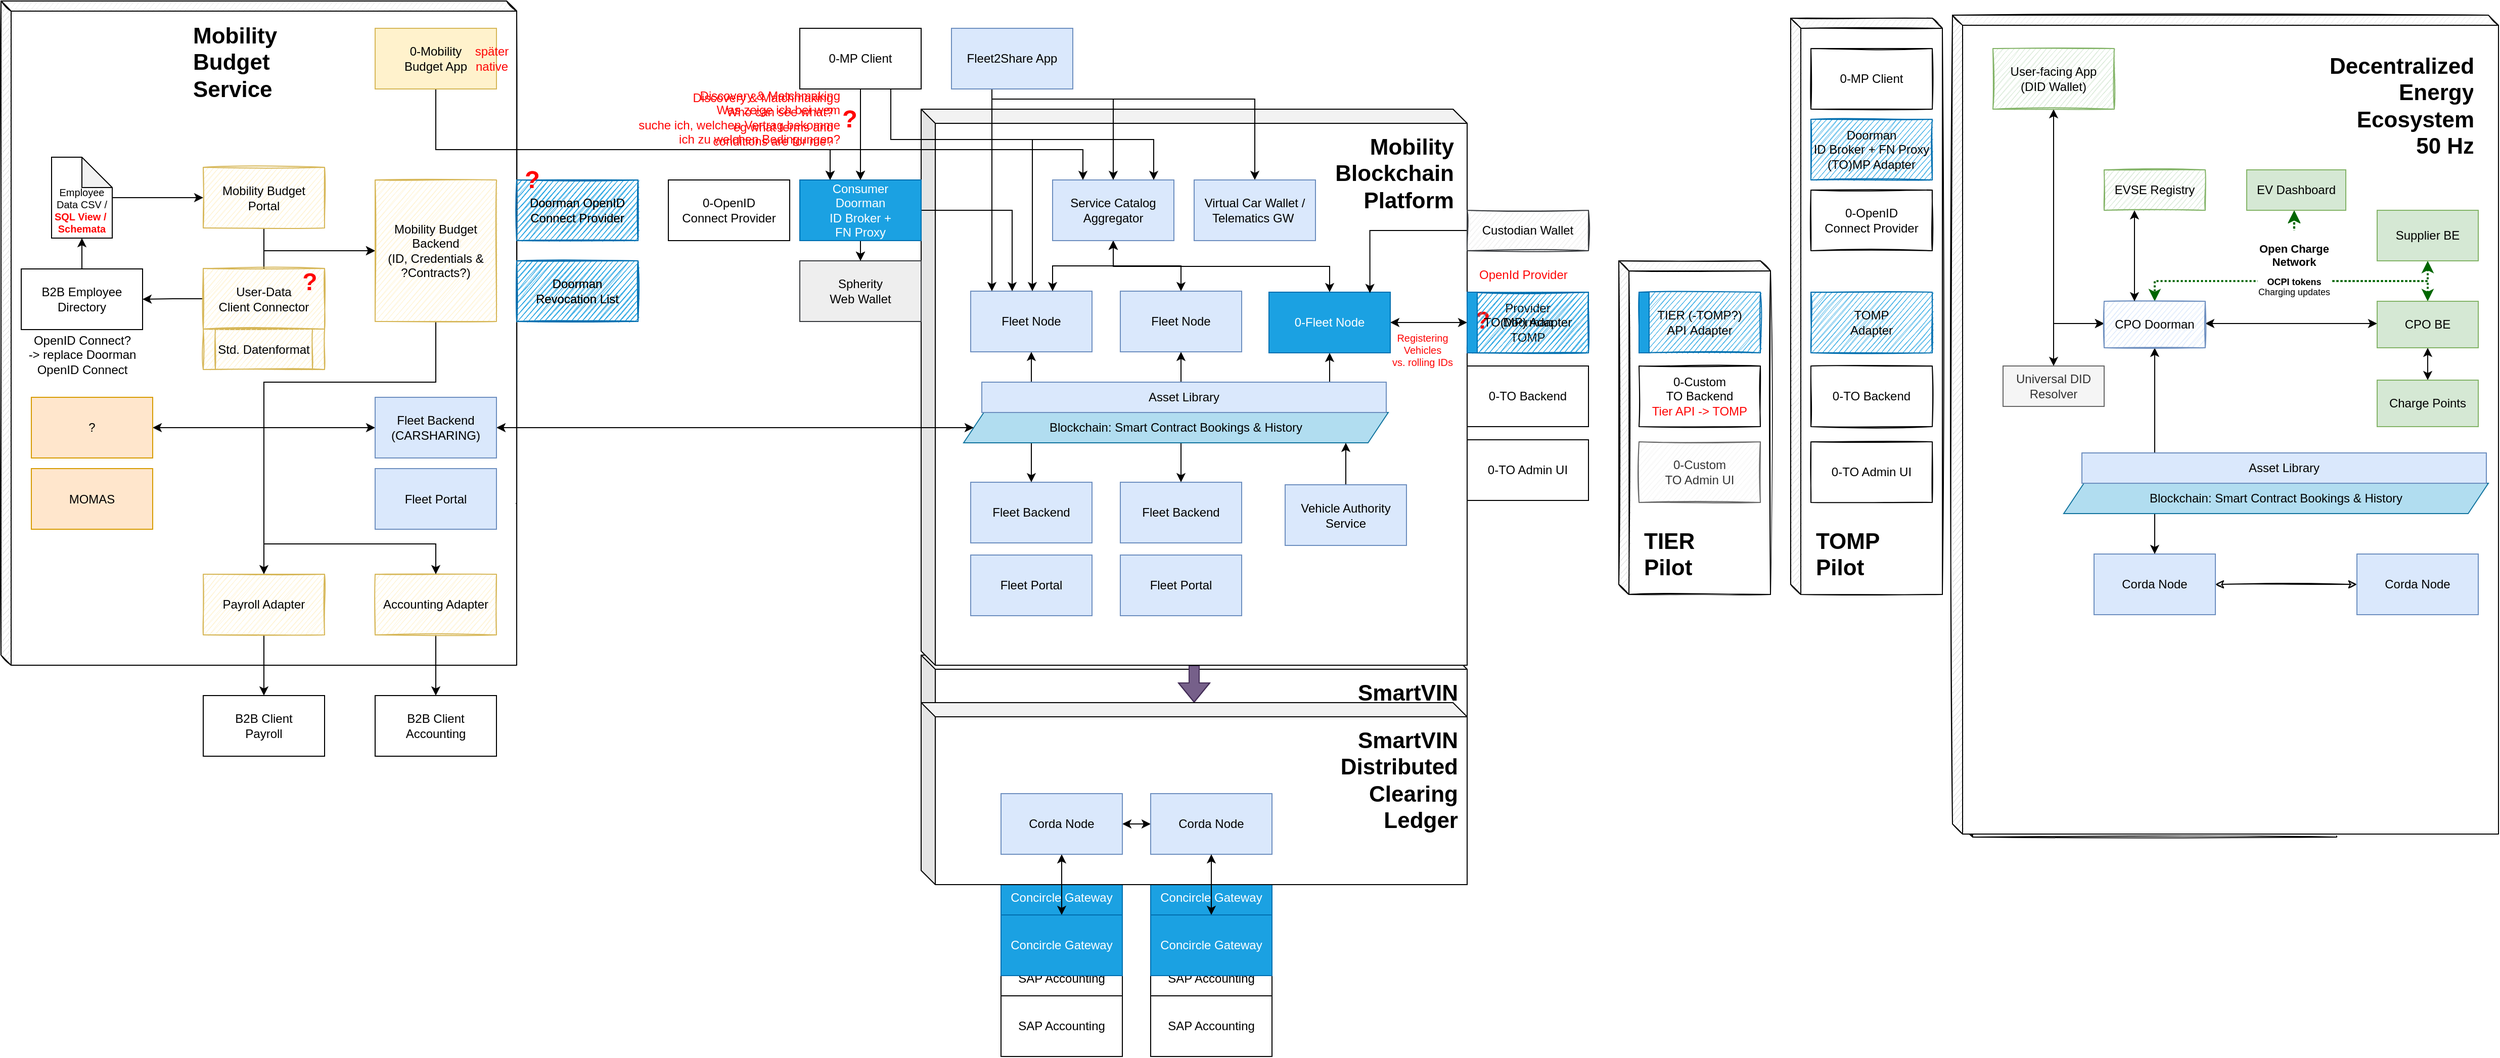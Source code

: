 <mxfile version="15.9.4" type="embed"><diagram id="d62TPths5LcjNMv6aA0U" name="Seite-1"><mxGraphModel dx="1262" dy="1855" grid="1" gridSize="10" guides="1" tooltips="1" connect="1" arrows="1" fold="1" page="1" pageScale="1" pageWidth="1169" pageHeight="827" math="0" shadow="0"><root><mxCell id="0"/><mxCell id="1" parent="0"/><mxCell id="CHCfZfoXXkWxjmJIIXok-48" value="" style="shape=cube;whiteSpace=wrap;html=1;boundedLbl=1;backgroundOutline=1;darkOpacity=0.05;darkOpacity2=0.1;size=10;shadow=0;sketch=1;" parent="1" vertex="1"><mxGeometry x="170" y="-817" width="350" height="497" as="geometry"/></mxCell><mxCell id="CHCfZfoXXkWxjmJIIXok-75" style="edgeStyle=orthogonalEdgeStyle;rounded=0;orthogonalLoop=1;jettySize=auto;html=1;fontSize=10;startArrow=none;startFill=0;strokeWidth=1;shape=flexArrow;fillColor=#76608a;strokeColor=#432D57;" parent="1" source="CHCfZfoXXkWxjmJIIXok-15" target="CHCfZfoXXkWxjmJIIXok-38" edge="1"><mxGeometry relative="1" as="geometry"/></mxCell><mxCell id="CHCfZfoXXkWxjmJIIXok-15" value="" style="shape=cube;whiteSpace=wrap;html=1;boundedLbl=1;backgroundOutline=1;darkOpacity=0.05;darkOpacity2=0.1;size=14;" parent="1" vertex="1"><mxGeometry x="920" y="-710" width="540" height="480" as="geometry"/></mxCell><mxCell id="CHCfZfoXXkWxjmJIIXok-2" value="Fleet Backend" style="rounded=0;whiteSpace=wrap;html=1;fillColor=#dae8fc;strokeColor=#6c8ebf;" parent="1" vertex="1"><mxGeometry x="1117" y="-382" width="120" height="60" as="geometry"/></mxCell><mxCell id="CHCfZfoXXkWxjmJIIXok-3" value="Fleet Portal" style="rounded=0;whiteSpace=wrap;html=1;fillColor=#dae8fc;strokeColor=#6c8ebf;" parent="1" vertex="1"><mxGeometry x="1117" y="-310" width="120" height="60" as="geometry"/></mxCell><mxCell id="CHCfZfoXXkWxjmJIIXok-27" style="edgeStyle=orthogonalEdgeStyle;rounded=0;orthogonalLoop=1;jettySize=auto;html=1;entryX=0.5;entryY=0;entryDx=0;entryDy=0;fontSize=10;startArrow=classic;startFill=1;" parent="1" source="CHCfZfoXXkWxjmJIIXok-4" target="CHCfZfoXXkWxjmJIIXok-2" edge="1"><mxGeometry relative="1" as="geometry"/></mxCell><mxCell id="CHCfZfoXXkWxjmJIIXok-4" value="Fleet Node" style="rounded=0;whiteSpace=wrap;html=1;fillColor=#dae8fc;strokeColor=#6c8ebf;" parent="1" vertex="1"><mxGeometry x="1117" y="-530" width="120" height="60" as="geometry"/></mxCell><mxCell id="CHCfZfoXXkWxjmJIIXok-5" value="Fleet Backend" style="rounded=0;whiteSpace=wrap;html=1;fillColor=#dae8fc;strokeColor=#6c8ebf;" parent="1" vertex="1"><mxGeometry x="969" y="-382" width="120" height="60" as="geometry"/></mxCell><mxCell id="CHCfZfoXXkWxjmJIIXok-6" value="Fleet Portal" style="rounded=0;whiteSpace=wrap;html=1;fillColor=#dae8fc;strokeColor=#6c8ebf;" parent="1" vertex="1"><mxGeometry x="969" y="-310" width="120" height="60" as="geometry"/></mxCell><mxCell id="CHCfZfoXXkWxjmJIIXok-26" style="edgeStyle=orthogonalEdgeStyle;rounded=0;orthogonalLoop=1;jettySize=auto;html=1;entryX=0.5;entryY=0;entryDx=0;entryDy=0;fontSize=10;startArrow=classic;startFill=1;" parent="1" source="CHCfZfoXXkWxjmJIIXok-7" target="CHCfZfoXXkWxjmJIIXok-5" edge="1"><mxGeometry relative="1" as="geometry"/></mxCell><mxCell id="CHCfZfoXXkWxjmJIIXok-7" value="Fleet Node" style="rounded=0;whiteSpace=wrap;html=1;fillColor=#dae8fc;strokeColor=#6c8ebf;" parent="1" vertex="1"><mxGeometry x="969" y="-530" width="120" height="60" as="geometry"/></mxCell><mxCell id="CHCfZfoXXkWxjmJIIXok-16" style="edgeStyle=orthogonalEdgeStyle;rounded=0;orthogonalLoop=1;jettySize=auto;html=1;startArrow=classic;startFill=1;" parent="1" source="CHCfZfoXXkWxjmJIIXok-18" target="CHCfZfoXXkWxjmJIIXok-10" edge="1"><mxGeometry relative="1" as="geometry"><mxPoint x="1460" y="-500.0" as="sourcePoint"/></mxGeometry></mxCell><mxCell id="CHCfZfoXXkWxjmJIIXok-8" value="0-TO Backend" style="rounded=0;whiteSpace=wrap;html=1;" parent="1" vertex="1"><mxGeometry x="1460" y="-456" width="120" height="60" as="geometry"/></mxCell><mxCell id="CHCfZfoXXkWxjmJIIXok-9" value="0-TO Admin UI" style="rounded=0;whiteSpace=wrap;html=1;" parent="1" vertex="1"><mxGeometry x="1460" y="-383" width="120" height="60" as="geometry"/></mxCell><mxCell id="CHCfZfoXXkWxjmJIIXok-21" style="edgeStyle=orthogonalEdgeStyle;rounded=0;orthogonalLoop=1;jettySize=auto;html=1;entryX=0.5;entryY=1;entryDx=0;entryDy=0;startArrow=classic;startFill=1;exitX=0.5;exitY=0;exitDx=0;exitDy=0;" parent="1" source="CHCfZfoXXkWxjmJIIXok-10" target="CHCfZfoXXkWxjmJIIXok-17" edge="1"><mxGeometry relative="1" as="geometry"/></mxCell><mxCell id="CHCfZfoXXkWxjmJIIXok-100" style="edgeStyle=orthogonalEdgeStyle;rounded=0;orthogonalLoop=1;jettySize=auto;html=1;fontSize=10;fontColor=#000000;startArrow=classic;startFill=1;strokeWidth=1;" parent="1" source="CHCfZfoXXkWxjmJIIXok-10" target="CHCfZfoXXkWxjmJIIXok-30" edge="1"><mxGeometry relative="1" as="geometry"><Array as="points"><mxPoint x="1324" y="-451"/><mxPoint x="1324" y="-451"/></Array></mxGeometry></mxCell><mxCell id="CHCfZfoXXkWxjmJIIXok-10" value="0-Fleet Node" style="rounded=0;whiteSpace=wrap;html=1;fillColor=#1ba1e2;strokeColor=#006EAF;fontColor=#ffffff;" parent="1" vertex="1"><mxGeometry x="1264" y="-529" width="120" height="60" as="geometry"/></mxCell><mxCell id="CHCfZfoXXkWxjmJIIXok-19" style="edgeStyle=orthogonalEdgeStyle;rounded=0;orthogonalLoop=1;jettySize=auto;html=1;startArrow=classic;startFill=1;" parent="1" source="CHCfZfoXXkWxjmJIIXok-17" target="CHCfZfoXXkWxjmJIIXok-4" edge="1"><mxGeometry relative="1" as="geometry"/></mxCell><mxCell id="CHCfZfoXXkWxjmJIIXok-20" style="edgeStyle=orthogonalEdgeStyle;rounded=0;orthogonalLoop=1;jettySize=auto;html=1;startArrow=classic;startFill=1;exitX=0.5;exitY=1;exitDx=0;exitDy=0;" parent="1" source="CHCfZfoXXkWxjmJIIXok-17" target="CHCfZfoXXkWxjmJIIXok-7" edge="1"><mxGeometry relative="1" as="geometry"><Array as="points"><mxPoint x="1110" y="-555"/><mxPoint x="1050" y="-555"/></Array></mxGeometry></mxCell><mxCell id="CHCfZfoXXkWxjmJIIXok-17" value="Service Catalog Aggregator" style="rounded=0;whiteSpace=wrap;html=1;fillColor=#dae8fc;strokeColor=#6c8ebf;" parent="1" vertex="1"><mxGeometry x="1050" y="-640" width="120" height="60" as="geometry"/></mxCell><mxCell id="CHCfZfoXXkWxjmJIIXok-18" value="Provider&lt;br&gt;Doorman&lt;br&gt;TOMP" style="rounded=0;whiteSpace=wrap;html=1;fillColor=#1ba1e2;strokeColor=#006EAF;fontColor=#000000;sketch=1;" parent="1" vertex="1"><mxGeometry x="1460" y="-529" width="120" height="60" as="geometry"/></mxCell><mxCell id="CHCfZfoXXkWxjmJIIXok-42" style="edgeStyle=orthogonalEdgeStyle;rounded=0;orthogonalLoop=1;jettySize=auto;html=1;fontSize=10;startArrow=none;startFill=0;" parent="1" source="CHCfZfoXXkWxjmJIIXok-22" target="CHCfZfoXXkWxjmJIIXok-41" edge="1"><mxGeometry relative="1" as="geometry"><mxPoint x="860" y="-550" as="targetPoint"/></mxGeometry></mxCell><mxCell id="b-3js10zvcFswwRYBJXP-12" style="edgeStyle=orthogonalEdgeStyle;rounded=0;orthogonalLoop=1;jettySize=auto;html=1;entryX=0.342;entryY=0;entryDx=0;entryDy=0;entryPerimeter=0;" parent="1" source="CHCfZfoXXkWxjmJIIXok-22" target="CHCfZfoXXkWxjmJIIXok-7" edge="1"><mxGeometry relative="1" as="geometry"/></mxCell><mxCell id="CHCfZfoXXkWxjmJIIXok-22" value="Consumer&lt;br&gt;Doorman&lt;br&gt;ID Broker + &lt;br&gt;FN Proxy" style="rounded=0;whiteSpace=wrap;html=1;fillColor=#1ba1e2;strokeColor=#006EAF;fontColor=#ffffff;" parent="1" vertex="1"><mxGeometry x="800" y="-640" width="120" height="60" as="geometry"/></mxCell><mxCell id="CHCfZfoXXkWxjmJIIXok-25" value="&lt;h1 style=&quot;text-align: right ; font-size: 22px&quot;&gt;&lt;font style=&quot;font-size: 22px&quot;&gt;Mobility Blockchain Platform&lt;/font&gt;&lt;/h1&gt;" style="text;html=1;strokeColor=none;fillColor=none;spacing=5;spacingTop=-20;whiteSpace=wrap;overflow=hidden;rounded=0;fontSize=10;" parent="1" vertex="1"><mxGeometry x="1300" y="-690" width="150" height="80" as="geometry"/></mxCell><mxCell id="CHCfZfoXXkWxjmJIIXok-33" style="edgeStyle=orthogonalEdgeStyle;rounded=0;orthogonalLoop=1;jettySize=auto;html=1;entryX=0.5;entryY=0;entryDx=0;entryDy=0;fontSize=10;startArrow=none;startFill=0;" parent="1" source="CHCfZfoXXkWxjmJIIXok-31" target="CHCfZfoXXkWxjmJIIXok-22" edge="1"><mxGeometry relative="1" as="geometry"/></mxCell><mxCell id="CHCfZfoXXkWxjmJIIXok-34" style="edgeStyle=orthogonalEdgeStyle;rounded=0;orthogonalLoop=1;jettySize=auto;html=1;fontSize=10;startArrow=none;startFill=0;" parent="1" source="CHCfZfoXXkWxjmJIIXok-31" target="CHCfZfoXXkWxjmJIIXok-17" edge="1"><mxGeometry relative="1" as="geometry"><Array as="points"><mxPoint x="890" y="-680"/><mxPoint x="1150" y="-680"/></Array></mxGeometry></mxCell><mxCell id="CHCfZfoXXkWxjmJIIXok-35" style="edgeStyle=orthogonalEdgeStyle;rounded=0;orthogonalLoop=1;jettySize=auto;html=1;fontSize=10;startArrow=none;startFill=0;" parent="1" source="CHCfZfoXXkWxjmJIIXok-31" target="CHCfZfoXXkWxjmJIIXok-7" edge="1"><mxGeometry relative="1" as="geometry"><Array as="points"><mxPoint x="890" y="-680"/><mxPoint x="1030" y="-680"/></Array></mxGeometry></mxCell><mxCell id="CHCfZfoXXkWxjmJIIXok-31" value="0-MP Client" style="rounded=0;whiteSpace=wrap;html=1;" parent="1" vertex="1"><mxGeometry x="800" y="-790" width="120" height="60" as="geometry"/></mxCell><mxCell id="CHCfZfoXXkWxjmJIIXok-37" style="edgeStyle=orthogonalEdgeStyle;rounded=0;orthogonalLoop=1;jettySize=auto;html=1;fontSize=10;startArrow=none;startFill=0;" parent="1" target="CHCfZfoXXkWxjmJIIXok-17" edge="1"><mxGeometry relative="1" as="geometry"><Array as="points"><mxPoint x="990" y="-730"/><mxPoint x="990" y="-720"/><mxPoint x="1110" y="-720"/></Array><mxPoint x="960" y="-730" as="sourcePoint"/></mxGeometry></mxCell><mxCell id="CHCfZfoXXkWxjmJIIXok-51" style="edgeStyle=orthogonalEdgeStyle;rounded=0;orthogonalLoop=1;jettySize=auto;html=1;fontSize=10;startArrow=none;startFill=0;exitX=0.5;exitY=1;exitDx=0;exitDy=0;" parent="1" target="CHCfZfoXXkWxjmJIIXok-7" edge="1"><mxGeometry relative="1" as="geometry"><Array as="points"><mxPoint x="990" y="-620"/><mxPoint x="990" y="-620"/></Array><mxPoint x="990" y="-730" as="sourcePoint"/></mxGeometry></mxCell><mxCell id="b-3js10zvcFswwRYBJXP-6" style="edgeStyle=orthogonalEdgeStyle;rounded=0;orthogonalLoop=1;jettySize=auto;html=1;" parent="1" target="b-3js10zvcFswwRYBJXP-5" edge="1"><mxGeometry relative="1" as="geometry"><mxPoint x="990" y="-730" as="sourcePoint"/><Array as="points"><mxPoint x="990" y="-720"/><mxPoint x="1250" y="-720"/></Array></mxGeometry></mxCell><mxCell id="CHCfZfoXXkWxjmJIIXok-32" value="Fleet2Share App" style="rounded=0;whiteSpace=wrap;html=1;fillColor=#dae8fc;strokeColor=#6c8ebf;" parent="1" vertex="1"><mxGeometry x="950" y="-790" width="120" height="60" as="geometry"/></mxCell><mxCell id="CHCfZfoXXkWxjmJIIXok-38" value="" style="shape=cube;whiteSpace=wrap;html=1;boundedLbl=1;backgroundOutline=1;darkOpacity=0.05;darkOpacity2=0.1;size=14;" parent="1" vertex="1"><mxGeometry x="920" y="-170" width="540" height="180" as="geometry"/></mxCell><mxCell id="CHCfZfoXXkWxjmJIIXok-39" value="&lt;h1 style=&quot;text-align: right ; font-size: 22px&quot;&gt;SmartVIN&lt;br&gt;Distributed Clearing&lt;br&gt;Ledger&lt;/h1&gt;" style="text;html=1;strokeColor=none;fillColor=none;spacing=5;spacingTop=-20;whiteSpace=wrap;overflow=hidden;rounded=0;fontSize=10;" parent="1" vertex="1"><mxGeometry x="1304" y="-150" width="150" height="110" as="geometry"/></mxCell><mxCell id="CHCfZfoXXkWxjmJIIXok-41" value="Spherity &lt;br&gt;Web Wallet" style="rounded=0;whiteSpace=wrap;html=1;fillColor=#eeeeee;strokeColor=#36393d;" parent="1" vertex="1"><mxGeometry x="800" y="-560" width="120" height="60" as="geometry"/></mxCell><mxCell id="CHCfZfoXXkWxjmJIIXok-88" style="edgeStyle=orthogonalEdgeStyle;rounded=0;orthogonalLoop=1;jettySize=auto;html=1;entryX=0.25;entryY=0;entryDx=0;entryDy=0;fontSize=10;startArrow=none;startFill=0;strokeWidth=1;" parent="1" source="CHCfZfoXXkWxjmJIIXok-45" target="CHCfZfoXXkWxjmJIIXok-22" edge="1"><mxGeometry relative="1" as="geometry"><Array as="points"><mxPoint x="440" y="-670"/><mxPoint x="830" y="-670"/></Array></mxGeometry></mxCell><mxCell id="b-3js10zvcFswwRYBJXP-7" style="edgeStyle=orthogonalEdgeStyle;rounded=0;orthogonalLoop=1;jettySize=auto;html=1;" parent="1" source="CHCfZfoXXkWxjmJIIXok-45" target="CHCfZfoXXkWxjmJIIXok-17" edge="1"><mxGeometry relative="1" as="geometry"><Array as="points"><mxPoint x="440" y="-670"/><mxPoint x="1080" y="-670"/></Array></mxGeometry></mxCell><mxCell id="CHCfZfoXXkWxjmJIIXok-45" value="0-Mobility &lt;br&gt;Budget App" style="rounded=0;whiteSpace=wrap;html=1;fillColor=#fff2cc;strokeColor=#d6b656;" parent="1" vertex="1"><mxGeometry x="380" y="-790" width="120" height="60" as="geometry"/></mxCell><mxCell id="CHCfZfoXXkWxjmJIIXok-49" value="&lt;h1 style=&quot;font-size: 22px&quot;&gt;&lt;font style=&quot;font-size: 22px&quot;&gt;Mobility Budget Service&lt;/font&gt;&lt;/h1&gt;" style="text;html=1;strokeColor=none;fillColor=none;spacing=5;spacingTop=-20;whiteSpace=wrap;overflow=hidden;rounded=0;fontSize=10;align=left;" parent="1" vertex="1"><mxGeometry x="195" y="-800" width="150" height="80" as="geometry"/></mxCell><mxCell id="CHCfZfoXXkWxjmJIIXok-52" value="0-OpenID &lt;br&gt;Connect Provider" style="rounded=0;whiteSpace=wrap;html=1;" parent="1" vertex="1"><mxGeometry x="670" y="-640" width="120" height="60" as="geometry"/></mxCell><mxCell id="CHCfZfoXXkWxjmJIIXok-53" value="Doorman OpenID Connect Provider" style="rounded=0;whiteSpace=wrap;html=1;sketch=1;fillColor=#1ba1e2;strokeColor=#006EAF;fontColor=#000000;" parent="1" vertex="1"><mxGeometry x="520" y="-640" width="120" height="60" as="geometry"/></mxCell><mxCell id="CHCfZfoXXkWxjmJIIXok-70" style="edgeStyle=orthogonalEdgeStyle;rounded=0;orthogonalLoop=1;jettySize=auto;html=1;fontSize=10;startArrow=none;startFill=0;" parent="1" source="CHCfZfoXXkWxjmJIIXok-54" target="CHCfZfoXXkWxjmJIIXok-69" edge="1"><mxGeometry relative="1" as="geometry"/></mxCell><mxCell id="CHCfZfoXXkWxjmJIIXok-92" style="edgeStyle=orthogonalEdgeStyle;rounded=0;orthogonalLoop=1;jettySize=auto;html=1;fontSize=10;startArrow=none;startFill=0;strokeWidth=1;" parent="1" source="CHCfZfoXXkWxjmJIIXok-54" target="CHCfZfoXXkWxjmJIIXok-74" edge="1"><mxGeometry relative="1" as="geometry"><Array as="points"><mxPoint x="270" y="-570"/></Array></mxGeometry></mxCell><mxCell id="CHCfZfoXXkWxjmJIIXok-54" value="User-Data &lt;br&gt;Client&amp;nbsp;Connector" style="rounded=0;whiteSpace=wrap;html=1;sketch=1;fillColor=#fff2cc;strokeColor=#d6b656;" parent="1" vertex="1"><mxGeometry x="210" y="-552.5" width="120" height="60" as="geometry"/></mxCell><mxCell id="CHCfZfoXXkWxjmJIIXok-71" style="edgeStyle=orthogonalEdgeStyle;rounded=0;orthogonalLoop=1;jettySize=auto;html=1;fontSize=10;startArrow=none;startFill=0;" parent="1" source="CHCfZfoXXkWxjmJIIXok-56" target="CHCfZfoXXkWxjmJIIXok-67" edge="1"><mxGeometry relative="1" as="geometry"/></mxCell><mxCell id="CHCfZfoXXkWxjmJIIXok-56" value="Payroll Adapter" style="rounded=0;whiteSpace=wrap;html=1;sketch=1;fillColor=#fff2cc;strokeColor=#d6b656;" parent="1" vertex="1"><mxGeometry x="210" y="-401" width="120" height="60" as="geometry"/></mxCell><mxCell id="CHCfZfoXXkWxjmJIIXok-72" style="edgeStyle=orthogonalEdgeStyle;rounded=0;orthogonalLoop=1;jettySize=auto;html=1;entryX=0.5;entryY=0;entryDx=0;entryDy=0;fontSize=10;startArrow=none;startFill=0;" parent="1" source="CHCfZfoXXkWxjmJIIXok-57" target="CHCfZfoXXkWxjmJIIXok-68" edge="1"><mxGeometry relative="1" as="geometry"/></mxCell><mxCell id="CHCfZfoXXkWxjmJIIXok-57" value="Accounting Adapter" style="rounded=0;whiteSpace=wrap;html=1;sketch=1;fillColor=#fff2cc;strokeColor=#d6b656;" parent="1" vertex="1"><mxGeometry x="380" y="-401" width="120" height="60" as="geometry"/></mxCell><mxCell id="CHCfZfoXXkWxjmJIIXok-76" style="edgeStyle=orthogonalEdgeStyle;rounded=0;orthogonalLoop=1;jettySize=auto;html=1;entryX=0.5;entryY=0;entryDx=0;entryDy=0;fontSize=10;startArrow=classic;startFill=1;strokeWidth=1;" parent="1" source="CHCfZfoXXkWxjmJIIXok-58" target="CHCfZfoXXkWxjmJIIXok-61" edge="1"><mxGeometry relative="1" as="geometry"/></mxCell><mxCell id="CHCfZfoXXkWxjmJIIXok-101" style="edgeStyle=orthogonalEdgeStyle;rounded=0;orthogonalLoop=1;jettySize=auto;html=1;entryX=0;entryY=0.5;entryDx=0;entryDy=0;fontSize=10;fontColor=#000000;startArrow=classic;startFill=1;strokeWidth=1;" parent="1" source="CHCfZfoXXkWxjmJIIXok-58" target="CHCfZfoXXkWxjmJIIXok-59" edge="1"><mxGeometry relative="1" as="geometry"/></mxCell><mxCell id="CHCfZfoXXkWxjmJIIXok-58" value="Corda Node" style="rounded=0;whiteSpace=wrap;html=1;fillColor=#dae8fc;strokeColor=#6c8ebf;" parent="1" vertex="1"><mxGeometry x="999" y="-80" width="120" height="60" as="geometry"/></mxCell><mxCell id="CHCfZfoXXkWxjmJIIXok-59" value="Corda Node" style="rounded=0;whiteSpace=wrap;html=1;fillColor=#dae8fc;strokeColor=#6c8ebf;" parent="1" vertex="1"><mxGeometry x="1147" y="-80" width="120" height="60" as="geometry"/></mxCell><mxCell id="CHCfZfoXXkWxjmJIIXok-61" value="Concircle Gateway" style="rounded=0;whiteSpace=wrap;html=1;fillColor=#1ba1e2;strokeColor=#006EAF;fontColor=#ffffff;" parent="1" vertex="1"><mxGeometry x="999" y="40" width="120" height="60" as="geometry"/></mxCell><mxCell id="CHCfZfoXXkWxjmJIIXok-63" value="SAP Accounting" style="rounded=0;whiteSpace=wrap;html=1;" parent="1" vertex="1"><mxGeometry x="999" y="120" width="120" height="60" as="geometry"/></mxCell><mxCell id="CHCfZfoXXkWxjmJIIXok-93" style="edgeStyle=orthogonalEdgeStyle;rounded=0;orthogonalLoop=1;jettySize=auto;html=1;entryX=0;entryY=0.5;entryDx=0;entryDy=0;fontSize=10;startArrow=none;startFill=0;strokeWidth=1;" parent="1" source="CHCfZfoXXkWxjmJIIXok-66" target="CHCfZfoXXkWxjmJIIXok-74" edge="1"><mxGeometry relative="1" as="geometry"><Array as="points"><mxPoint x="270" y="-570"/></Array></mxGeometry></mxCell><mxCell id="CHCfZfoXXkWxjmJIIXok-66" value="Mobility Budget &lt;br&gt;Portal" style="rounded=0;whiteSpace=wrap;html=1;sketch=1;fillColor=#fff2cc;strokeColor=#d6b656;" parent="1" vertex="1"><mxGeometry x="210" y="-652.5" width="120" height="60" as="geometry"/></mxCell><mxCell id="CHCfZfoXXkWxjmJIIXok-67" value="B2B Client &lt;br&gt;Payroll" style="rounded=0;whiteSpace=wrap;html=1;" parent="1" vertex="1"><mxGeometry x="210" y="-290" width="120" height="60" as="geometry"/></mxCell><mxCell id="CHCfZfoXXkWxjmJIIXok-68" value="B2B Client Accounting" style="rounded=0;whiteSpace=wrap;html=1;" parent="1" vertex="1"><mxGeometry x="380" y="-290" width="120" height="60" as="geometry"/></mxCell><mxCell id="CHCfZfoXXkWxjmJIIXok-86" style="edgeStyle=orthogonalEdgeStyle;rounded=0;orthogonalLoop=1;jettySize=auto;html=1;entryX=0.5;entryY=1;entryDx=0;entryDy=0;entryPerimeter=0;fontSize=10;startArrow=none;startFill=0;strokeWidth=1;" parent="1" source="CHCfZfoXXkWxjmJIIXok-69" target="CHCfZfoXXkWxjmJIIXok-84" edge="1"><mxGeometry relative="1" as="geometry"/></mxCell><mxCell id="CHCfZfoXXkWxjmJIIXok-69" value="B2B Employee Directory" style="rounded=0;whiteSpace=wrap;html=1;" parent="1" vertex="1"><mxGeometry x="30" y="-552" width="120" height="60" as="geometry"/></mxCell><mxCell id="CHCfZfoXXkWxjmJIIXok-90" style="edgeStyle=orthogonalEdgeStyle;rounded=0;orthogonalLoop=1;jettySize=auto;html=1;fontSize=10;startArrow=none;startFill=0;strokeWidth=1;" parent="1" source="CHCfZfoXXkWxjmJIIXok-74" target="CHCfZfoXXkWxjmJIIXok-56" edge="1"><mxGeometry relative="1" as="geometry"><Array as="points"><mxPoint x="440" y="-430"/><mxPoint x="270" y="-430"/></Array></mxGeometry></mxCell><mxCell id="CHCfZfoXXkWxjmJIIXok-91" style="edgeStyle=orthogonalEdgeStyle;rounded=0;orthogonalLoop=1;jettySize=auto;html=1;fontSize=10;startArrow=none;startFill=0;strokeWidth=1;" parent="1" source="CHCfZfoXXkWxjmJIIXok-74" target="CHCfZfoXXkWxjmJIIXok-57" edge="1"><mxGeometry relative="1" as="geometry"/></mxCell><mxCell id="CHCfZfoXXkWxjmJIIXok-74" value="Mobility Budget &lt;br&gt;Backend &lt;br&gt;(ID, Credentials &amp;amp; &lt;br&gt;?Contracts?)" style="rounded=0;whiteSpace=wrap;html=1;sketch=1;fillColor=#fff2cc;strokeColor=#d6b656;" parent="1" vertex="1"><mxGeometry x="380" y="-640" width="120" height="140" as="geometry"/></mxCell><mxCell id="CHCfZfoXXkWxjmJIIXok-81" style="edgeStyle=orthogonalEdgeStyle;rounded=0;orthogonalLoop=1;jettySize=auto;html=1;entryX=0.5;entryY=1;entryDx=0;entryDy=0;fontSize=10;startArrow=classic;startFill=1;strokeWidth=1;" parent="1" source="CHCfZfoXXkWxjmJIIXok-77" target="CHCfZfoXXkWxjmJIIXok-59" edge="1"><mxGeometry relative="1" as="geometry"/></mxCell><mxCell id="CHCfZfoXXkWxjmJIIXok-77" value="Concircle Gateway" style="rounded=0;whiteSpace=wrap;html=1;fillColor=#1ba1e2;strokeColor=#006EAF;fontColor=#ffffff;" parent="1" vertex="1"><mxGeometry x="1147" y="40" width="120" height="60" as="geometry"/></mxCell><mxCell id="CHCfZfoXXkWxjmJIIXok-78" value="SAP Accounting" style="rounded=0;whiteSpace=wrap;html=1;" parent="1" vertex="1"><mxGeometry x="1147" y="120" width="120" height="60" as="geometry"/></mxCell><mxCell id="CHCfZfoXXkWxjmJIIXok-85" style="edgeStyle=orthogonalEdgeStyle;rounded=0;orthogonalLoop=1;jettySize=auto;html=1;fontSize=10;startArrow=none;startFill=0;strokeWidth=1;" parent="1" source="CHCfZfoXXkWxjmJIIXok-84" target="CHCfZfoXXkWxjmJIIXok-66" edge="1"><mxGeometry relative="1" as="geometry"/></mxCell><mxCell id="CHCfZfoXXkWxjmJIIXok-84" value="&lt;br&gt;&lt;br&gt;Employee Data CSV / &lt;b&gt;&lt;font color=&quot;#ff0505&quot;&gt;SQL View /&amp;nbsp; Schemata&lt;/font&gt;&lt;/b&gt;" style="shape=note;whiteSpace=wrap;html=1;backgroundOutline=1;darkOpacity=0.05;shadow=0;sketch=0;fontSize=10;align=center;" parent="1" vertex="1"><mxGeometry x="60" y="-662.5" width="60" height="80" as="geometry"/></mxCell><mxCell id="CHCfZfoXXkWxjmJIIXok-87" value="Doorman&lt;br&gt;Revocation List" style="rounded=0;whiteSpace=wrap;html=1;fillColor=#1ba1e2;strokeColor=#006EAF;fontColor=#000000;sketch=1;" parent="1" vertex="1"><mxGeometry x="520" y="-560" width="120" height="60" as="geometry"/></mxCell><mxCell id="CHCfZfoXXkWxjmJIIXok-30" value="Blockchain: Smart Contract Bookings &amp;amp; History" style="shape=parallelogram;perimeter=parallelogramPerimeter;whiteSpace=wrap;html=1;fixedSize=1;fontSize=12;fillColor=#b1ddf0;strokeColor=#10739e;" parent="1" vertex="1"><mxGeometry x="964" y="-442" width="420" height="30" as="geometry"/></mxCell><mxCell id="CHCfZfoXXkWxjmJIIXok-95" value="" style="shape=cube;whiteSpace=wrap;html=1;boundedLbl=1;backgroundOutline=1;darkOpacity=0.05;darkOpacity2=0.1;size=10;shadow=0;sketch=1;" parent="1" vertex="1"><mxGeometry x="1610" y="-560" width="150" height="330" as="geometry"/></mxCell><mxCell id="CHCfZfoXXkWxjmJIIXok-96" value="&lt;h1 style=&quot;font-size: 22px&quot;&gt;TIER Pilot&lt;/h1&gt;" style="text;html=1;strokeColor=none;fillColor=none;spacing=5;spacingTop=-20;whiteSpace=wrap;overflow=hidden;rounded=0;fontSize=10;align=left;" parent="1" vertex="1"><mxGeometry x="1630" y="-300" width="100" height="60" as="geometry"/></mxCell><mxCell id="CHCfZfoXXkWxjmJIIXok-102" value="" style="shape=cube;whiteSpace=wrap;html=1;boundedLbl=1;backgroundOutline=1;darkOpacity=0.05;darkOpacity2=0.1;size=10;shadow=0;sketch=1;" parent="1" vertex="1"><mxGeometry x="1950" y="-800" width="370" height="810" as="geometry"/></mxCell><mxCell id="CHCfZfoXXkWxjmJIIXok-103" value="&lt;h1 style=&quot;font-size: 22px&quot;&gt;&lt;font style=&quot;font-size: 22px&quot;&gt;50hz Decentralized Energy Ecosystem&lt;/font&gt;&lt;/h1&gt;" style="text;html=1;strokeColor=none;fillColor=none;spacing=5;spacingTop=-20;whiteSpace=wrap;overflow=hidden;rounded=0;fontSize=10;align=right;" parent="1" vertex="1"><mxGeometry x="2160" y="-780" width="150" height="113" as="geometry"/></mxCell><mxCell id="CHCfZfoXXkWxjmJIIXok-105" value="User-facing App &lt;br&gt;(DID Wallet)" style="rounded=0;whiteSpace=wrap;html=1;sketch=1;fillColor=#d5e8d4;strokeColor=#82b366;" parent="1" vertex="1"><mxGeometry x="1980" y="-770" width="120" height="60" as="geometry"/></mxCell><mxCell id="CHCfZfoXXkWxjmJIIXok-106" value="Charging Catalog Aggregator" style="rounded=0;whiteSpace=wrap;html=1;sketch=1;fillColor=#d5e8d4;strokeColor=#82b366;" parent="1" vertex="1"><mxGeometry x="1980" y="-660" width="120" height="60" as="geometry"/></mxCell><mxCell id="CHCfZfoXXkWxjmJIIXok-107" value="0-Custom &lt;br&gt;TO Backend&lt;br&gt;&lt;font color=&quot;#ff0505&quot;&gt;Tier API -&amp;gt; TOMP&lt;/font&gt;" style="rounded=0;whiteSpace=wrap;html=1;sketch=1;" parent="1" vertex="1"><mxGeometry x="1630" y="-456" width="120" height="60" as="geometry"/></mxCell><mxCell id="CHCfZfoXXkWxjmJIIXok-108" value="0-Custom&lt;br&gt;TO Admin UI" style="rounded=0;whiteSpace=wrap;html=1;sketch=1;fillColor=#f5f5f5;strokeColor=#666666;fontColor=#333333;" parent="1" vertex="1"><mxGeometry x="1630" y="-381" width="120" height="60" as="geometry"/></mxCell><mxCell id="CHCfZfoXXkWxjmJIIXok-109" value="Provider&lt;br&gt;Doorman&lt;br&gt;TIER API" style="rounded=0;whiteSpace=wrap;html=1;fillColor=#1ba1e2;strokeColor=#006EAF;fontColor=#000000;sketch=1;" parent="1" vertex="1"><mxGeometry x="1630" y="-529" width="120" height="60" as="geometry"/></mxCell><mxCell id="CHCfZfoXXkWxjmJIIXok-110" value="" style="shape=cube;whiteSpace=wrap;html=1;boundedLbl=1;backgroundOutline=1;darkOpacity=0.05;darkOpacity2=0.1;size=10;shadow=0;sketch=1;" parent="1" vertex="1"><mxGeometry x="1780" y="-800" width="150" height="570" as="geometry"/></mxCell><mxCell id="CHCfZfoXXkWxjmJIIXok-111" value="&lt;h1 style=&quot;font-size: 22px&quot;&gt;TOMP Pilot&lt;/h1&gt;" style="text;html=1;strokeColor=none;fillColor=none;spacing=5;spacingTop=-20;whiteSpace=wrap;overflow=hidden;rounded=0;fontSize=10;align=left;" parent="1" vertex="1"><mxGeometry x="1800" y="-300" width="100" height="60" as="geometry"/></mxCell><mxCell id="CHCfZfoXXkWxjmJIIXok-112" value="0-TO Backend" style="rounded=0;whiteSpace=wrap;html=1;sketch=1;" parent="1" vertex="1"><mxGeometry x="1800" y="-456" width="120" height="60" as="geometry"/></mxCell><mxCell id="CHCfZfoXXkWxjmJIIXok-113" value="0-TO Admin UI" style="rounded=0;whiteSpace=wrap;html=1;sketch=1;" parent="1" vertex="1"><mxGeometry x="1800" y="-381" width="120" height="60" as="geometry"/></mxCell><mxCell id="CHCfZfoXXkWxjmJIIXok-114" value="Provider&lt;br&gt;Doorman&lt;br&gt;TOMP" style="rounded=0;whiteSpace=wrap;html=1;fillColor=#1ba1e2;strokeColor=#006EAF;fontColor=#000000;sketch=1;" parent="1" vertex="1"><mxGeometry x="1800" y="-529" width="120" height="60" as="geometry"/></mxCell><mxCell id="CHCfZfoXXkWxjmJIIXok-115" value="0-MP Client" style="rounded=0;whiteSpace=wrap;html=1;sketch=1;" parent="1" vertex="1"><mxGeometry x="1800" y="-770" width="120" height="60" as="geometry"/></mxCell><mxCell id="CHCfZfoXXkWxjmJIIXok-118" value="Doorman&lt;br&gt;ID Broker" style="rounded=0;whiteSpace=wrap;html=1;fillColor=#1ba1e2;strokeColor=#006EAF;fontColor=#000000;sketch=1;" parent="1" vertex="1"><mxGeometry x="1800" y="-700" width="120" height="60" as="geometry"/></mxCell><mxCell id="CHCfZfoXXkWxjmJIIXok-119" value="0-OpenID &lt;br&gt;Connect Provider" style="rounded=0;whiteSpace=wrap;html=1;sketch=1;" parent="1" vertex="1"><mxGeometry x="1800" y="-630" width="120" height="60" as="geometry"/></mxCell><mxCell id="CHCfZfoXXkWxjmJIIXok-120" style="edgeStyle=orthogonalEdgeStyle;rounded=0;orthogonalLoop=1;jettySize=auto;html=1;entryX=0;entryY=0.5;entryDx=0;entryDy=0;fontSize=10;fontColor=#000000;startArrow=classic;startFill=1;strokeWidth=1;sketch=1;" parent="1" source="CHCfZfoXXkWxjmJIIXok-121" target="CHCfZfoXXkWxjmJIIXok-122" edge="1"><mxGeometry relative="1" as="geometry"/></mxCell><mxCell id="CHCfZfoXXkWxjmJIIXok-121" value="Corda Node" style="rounded=0;whiteSpace=wrap;html=1;fillColor=#dae8fc;strokeColor=#6c8ebf;sketch=1;" parent="1" vertex="1"><mxGeometry x="1980" y="-90" width="120" height="60" as="geometry"/></mxCell><mxCell id="CHCfZfoXXkWxjmJIIXok-122" value="Corda Node" style="rounded=0;whiteSpace=wrap;html=1;fillColor=#dae8fc;strokeColor=#6c8ebf;sketch=1;" parent="1" vertex="1"><mxGeometry x="2128" y="-90" width="120" height="60" as="geometry"/></mxCell><mxCell id="b-3js10zvcFswwRYBJXP-1" value="EV Dashboard Charging Point &lt;br&gt;Portal" style="rounded=0;whiteSpace=wrap;html=1;sketch=1;fillColor=#d5e8d4;strokeColor=#82b366;" parent="1" vertex="1"><mxGeometry x="2180" y="-660" width="120" height="60" as="geometry"/></mxCell><mxCell id="b-3js10zvcFswwRYBJXP-2" value="&lt;h1 style=&quot;font-size: 22px&quot;&gt;&lt;font style=&quot;font-size: 22px&quot;&gt;Belege as Smart Contracts or VCs&lt;/font&gt;&lt;/h1&gt;" style="text;html=1;strokeColor=none;fillColor=none;spacing=5;spacingTop=-20;whiteSpace=wrap;overflow=hidden;rounded=0;fontSize=10;align=right;" parent="1" vertex="1"><mxGeometry x="2090" y="-482.5" width="220" height="113" as="geometry"/></mxCell><mxCell id="b-3js10zvcFswwRYBJXP-3" value="&lt;h1 style=&quot;font-size: 22px&quot;&gt;&lt;font style=&quot;font-size: 22px&quot;&gt;bloXmove is responsible for Belegführung&lt;br&gt;SmartVIN&lt;/font&gt;&lt;/h1&gt;" style="text;html=1;strokeColor=none;fillColor=none;spacing=5;spacingTop=-20;whiteSpace=wrap;overflow=hidden;rounded=0;fontSize=10;align=right;" parent="1" vertex="1"><mxGeometry x="2130" y="-299.5" width="180" height="140" as="geometry"/></mxCell><mxCell id="b-3js10zvcFswwRYBJXP-5" value="Virtual Car Wallet / Telematics GW&amp;nbsp;" style="rounded=0;whiteSpace=wrap;html=1;fillColor=#dae8fc;strokeColor=#6c8ebf;" parent="1" vertex="1"><mxGeometry x="1190" y="-640" width="120" height="60" as="geometry"/></mxCell><mxCell id="b-3js10zvcFswwRYBJXP-11" style="edgeStyle=orthogonalEdgeStyle;rounded=0;orthogonalLoop=1;jettySize=auto;html=1;" parent="1" source="b-3js10zvcFswwRYBJXP-10" target="CHCfZfoXXkWxjmJIIXok-30" edge="1"><mxGeometry relative="1" as="geometry"><Array as="points"><mxPoint x="1340" y="-380"/><mxPoint x="1340" y="-380"/></Array></mxGeometry></mxCell><mxCell id="b-3js10zvcFswwRYBJXP-10" value="Vehicle Authority Service" style="rounded=0;whiteSpace=wrap;html=1;fillColor=#dae8fc;strokeColor=#6c8ebf;" parent="1" vertex="1"><mxGeometry x="1280" y="-379.5" width="120" height="60" as="geometry"/></mxCell><mxCell id="b-3js10zvcFswwRYBJXP-16" value="OpenID Connect?&lt;br&gt;-&amp;gt; replace Doorman &lt;br&gt;OpenID Connect" style="text;html=1;resizable=0;autosize=1;align=center;verticalAlign=middle;points=[];fillColor=none;strokeColor=none;rounded=0;" parent="1" vertex="1"><mxGeometry x="30" y="-492" width="120" height="50" as="geometry"/></mxCell><mxCell id="b-3js10zvcFswwRYBJXP-17" value="&lt;font style=&quot;font-size: 24px&quot; color=&quot;#ff0505&quot;&gt;?&lt;/font&gt;" style="text;html=1;resizable=0;autosize=1;align=center;verticalAlign=middle;points=[];fillColor=none;strokeColor=none;rounded=0;fontStyle=1" parent="1" vertex="1"><mxGeometry x="834" y="-710" width="30" height="20" as="geometry"/></mxCell><mxCell id="b-3js10zvcFswwRYBJXP-18" value="&lt;font style=&quot;font-size: 24px&quot; color=&quot;#ff0505&quot;&gt;?&lt;/font&gt;" style="text;html=1;resizable=0;autosize=1;align=center;verticalAlign=middle;points=[];fillColor=none;strokeColor=none;rounded=0;fontStyle=1" parent="1" vertex="1"><mxGeometry x="1460" y="-511" width="30" height="20" as="geometry"/></mxCell><mxCell id="b-3js10zvcFswwRYBJXP-19" value="&lt;font style=&quot;font-size: 24px&quot; color=&quot;#ff0505&quot;&gt;?&lt;/font&gt;" style="text;html=1;resizable=0;autosize=1;align=center;verticalAlign=middle;points=[];fillColor=none;strokeColor=none;rounded=0;fontStyle=1" parent="1" vertex="1"><mxGeometry x="520" y="-650" width="30" height="20" as="geometry"/></mxCell><mxCell id="b-3js10zvcFswwRYBJXP-20" value="&lt;font style=&quot;font-size: 24px&quot; color=&quot;#ff0505&quot;&gt;?&lt;/font&gt;" style="text;html=1;resizable=0;autosize=1;align=center;verticalAlign=middle;points=[];fillColor=none;strokeColor=none;rounded=0;fontStyle=1" parent="1" vertex="1"><mxGeometry x="300" y="-549" width="30" height="20" as="geometry"/></mxCell><mxCell id="b-3js10zvcFswwRYBJXP-21" value="&lt;h1 style=&quot;font-size: 22px&quot;&gt;-&amp;gt; dezentrale Verifizierung ein Muss&lt;/h1&gt;&lt;div&gt;Wo sind die Themen, die man nochmal anschauen muss?&lt;/div&gt;&lt;div&gt;&lt;br&gt;&lt;/div&gt;&lt;div&gt;- DID Methods&lt;/div&gt;&lt;div&gt;- OCPI - VC Mapping&lt;/div&gt;" style="text;html=1;strokeColor=none;fillColor=none;spacing=5;spacingTop=-20;whiteSpace=wrap;overflow=hidden;rounded=0;fontSize=10;align=right;" parent="1" vertex="1"><mxGeometry x="1950" y="-300" width="160" height="140" as="geometry"/></mxCell><mxCell id="b-3js10zvcFswwRYBJXP-22" value="&lt;font style=&quot;font-weight: normal ; font-size: 12px&quot; color=&quot;#ff0505&quot;&gt;Discovery &amp;amp; Matchmaking&lt;br&gt;Was zeige ich bei wem &lt;br&gt;suche ich, welchen Vertrag bekomme &lt;br&gt;ich zu welchen Bedingungen?&lt;br&gt;&lt;/font&gt;" style="text;html=1;resizable=0;autosize=1;align=right;verticalAlign=middle;points=[];fillColor=none;strokeColor=none;rounded=0;fontStyle=1" parent="1" vertex="1"><mxGeometry x="631" y="-732" width="210" height="60" as="geometry"/></mxCell><mxCell id="b-3js10zvcFswwRYBJXP-23" value="&lt;font style=&quot;font-weight: normal ; font-size: 12px&quot; color=&quot;#ff0505&quot;&gt;später &lt;br&gt;native&lt;br&gt;&lt;/font&gt;" style="text;html=1;resizable=0;autosize=1;align=center;verticalAlign=middle;points=[];fillColor=none;strokeColor=none;rounded=0;fontStyle=1" parent="1" vertex="1"><mxGeometry x="470" y="-775" width="50" height="30" as="geometry"/></mxCell><mxCell id="b-3js10zvcFswwRYBJXP-24" value="Std. Datenformat" style="shape=process;whiteSpace=wrap;html=1;backgroundOutline=1;sketch=1;fillColor=#fff2cc;strokeColor=#d6b656;" parent="1" vertex="1"><mxGeometry x="210" y="-492.5" width="120" height="40" as="geometry"/></mxCell><mxCell id="b-3js10zvcFswwRYBJXP-25" value="&lt;font style=&quot;font-weight: normal ; font-size: 12px&quot; color=&quot;#ff0505&quot;&gt;Demonstrator 26.11.?&lt;br&gt;&lt;/font&gt;" style="text;html=1;resizable=0;autosize=1;align=center;verticalAlign=middle;points=[];fillColor=none;strokeColor=none;rounded=0;fontStyle=1" parent="1" vertex="1"><mxGeometry x="1790" y="-319.5" width="130" height="20" as="geometry"/></mxCell><mxCell id="b-3js10zvcFswwRYBJXP-28" value="Lama CPO" style="rounded=0;whiteSpace=wrap;html=1;sketch=1;fillColor=#d5e8d4;strokeColor=#82b366;" parent="1" vertex="1"><mxGeometry x="1980" y="-531" width="120" height="60" as="geometry"/></mxCell><mxCell id="b-3js10zvcFswwRYBJXP-29" value="&lt;h1 style=&quot;color: rgb(0 , 0 , 0) ; font-family: &amp;#34;helvetica&amp;#34; ; font-style: normal ; letter-spacing: normal ; text-align: right ; text-indent: 0px ; text-transform: none ; word-spacing: 0px ; background-color: rgb(248 , 249 , 250) ; font-size: 22px&quot;&gt;&lt;font style=&quot;font-size: 22px&quot;&gt;OCPI tokens&lt;/font&gt;&lt;/h1&gt;" style="text;whiteSpace=wrap;html=1;" parent="1" vertex="1"><mxGeometry x="2170" y="-401" width="170" height="60" as="geometry"/></mxCell><mxCell id="v2b6TLrBjKODMMXv0--j-1" value="&lt;span style=&quot;color: rgb(255 , 5 , 5) ; font-family: &amp;#34;helvetica&amp;#34; ; font-style: normal ; font-weight: 700 ; letter-spacing: normal ; text-align: center ; text-indent: 0px ; text-transform: none ; word-spacing: 0px ; background-color: rgb(248 , 249 , 250) ; display: inline ; float: none&quot;&gt;&lt;font style=&quot;font-size: 9px&quot;&gt;use rolling TOMP ids over DIDs?&lt;/font&gt;&lt;/span&gt;" style="text;whiteSpace=wrap;html=1;" parent="1" vertex="1"><mxGeometry x="1340" y="-570" width="86" height="30" as="geometry"/></mxCell><mxCell id="VNNWqT65SFRP-6gy9p8I-1" value="" style="shape=cube;whiteSpace=wrap;html=1;boundedLbl=1;backgroundOutline=1;darkOpacity=0.05;darkOpacity2=0.1;size=10;shadow=0;sketch=1;" vertex="1" parent="1"><mxGeometry x="10" y="-817" width="510" height="657" as="geometry"/></mxCell><mxCell id="VNNWqT65SFRP-6gy9p8I-2" style="edgeStyle=orthogonalEdgeStyle;rounded=0;orthogonalLoop=1;jettySize=auto;html=1;fontSize=10;startArrow=none;startFill=0;strokeWidth=1;shape=flexArrow;fillColor=#76608a;strokeColor=#432D57;" edge="1" parent="1" source="VNNWqT65SFRP-6gy9p8I-3" target="VNNWqT65SFRP-6gy9p8I-33"><mxGeometry relative="1" as="geometry"/></mxCell><mxCell id="VNNWqT65SFRP-6gy9p8I-3" value="" style="shape=cube;whiteSpace=wrap;html=1;boundedLbl=1;backgroundOutline=1;darkOpacity=0.05;darkOpacity2=0.1;size=14;" vertex="1" parent="1"><mxGeometry x="920" y="-710" width="540" height="550" as="geometry"/></mxCell><mxCell id="VNNWqT65SFRP-6gy9p8I-4" value="Fleet Backend" style="rounded=0;whiteSpace=wrap;html=1;fillColor=#dae8fc;strokeColor=#6c8ebf;" vertex="1" parent="1"><mxGeometry x="1117" y="-341" width="120" height="60" as="geometry"/></mxCell><mxCell id="VNNWqT65SFRP-6gy9p8I-5" value="Fleet Portal" style="rounded=0;whiteSpace=wrap;html=1;fillColor=#dae8fc;strokeColor=#6c8ebf;" vertex="1" parent="1"><mxGeometry x="1117" y="-269" width="120" height="60" as="geometry"/></mxCell><mxCell id="VNNWqT65SFRP-6gy9p8I-6" style="edgeStyle=orthogonalEdgeStyle;rounded=0;orthogonalLoop=1;jettySize=auto;html=1;entryX=0.5;entryY=0;entryDx=0;entryDy=0;fontSize=10;startArrow=classic;startFill=1;" edge="1" parent="1" source="VNNWqT65SFRP-6gy9p8I-7" target="VNNWqT65SFRP-6gy9p8I-4"><mxGeometry relative="1" as="geometry"/></mxCell><mxCell id="VNNWqT65SFRP-6gy9p8I-7" value="Fleet Node" style="rounded=0;whiteSpace=wrap;html=1;fillColor=#dae8fc;strokeColor=#6c8ebf;" vertex="1" parent="1"><mxGeometry x="1117" y="-530" width="120" height="60" as="geometry"/></mxCell><mxCell id="VNNWqT65SFRP-6gy9p8I-8" value="Fleet Backend" style="rounded=0;whiteSpace=wrap;html=1;fillColor=#dae8fc;strokeColor=#6c8ebf;" vertex="1" parent="1"><mxGeometry x="969" y="-341" width="120" height="60" as="geometry"/></mxCell><mxCell id="VNNWqT65SFRP-6gy9p8I-9" value="Fleet Portal" style="rounded=0;whiteSpace=wrap;html=1;fillColor=#dae8fc;strokeColor=#6c8ebf;" vertex="1" parent="1"><mxGeometry x="969" y="-269" width="120" height="60" as="geometry"/></mxCell><mxCell id="VNNWqT65SFRP-6gy9p8I-10" style="edgeStyle=orthogonalEdgeStyle;rounded=0;orthogonalLoop=1;jettySize=auto;html=1;entryX=0.5;entryY=0;entryDx=0;entryDy=0;fontSize=10;startArrow=classic;startFill=1;" edge="1" parent="1" source="VNNWqT65SFRP-6gy9p8I-11" target="VNNWqT65SFRP-6gy9p8I-8"><mxGeometry relative="1" as="geometry"><Array as="points"><mxPoint x="1029" y="-440"/><mxPoint x="1029" y="-440"/></Array></mxGeometry></mxCell><mxCell id="VNNWqT65SFRP-6gy9p8I-11" value="Fleet Node" style="rounded=0;whiteSpace=wrap;html=1;fillColor=#dae8fc;strokeColor=#6c8ebf;" vertex="1" parent="1"><mxGeometry x="969" y="-530" width="120" height="60" as="geometry"/></mxCell><mxCell id="VNNWqT65SFRP-6gy9p8I-12" style="edgeStyle=orthogonalEdgeStyle;rounded=0;orthogonalLoop=1;jettySize=auto;html=1;startArrow=classic;startFill=1;" edge="1" parent="1" source="VNNWqT65SFRP-6gy9p8I-20" target="VNNWqT65SFRP-6gy9p8I-16"><mxGeometry relative="1" as="geometry"><mxPoint x="1460" y="-500.0" as="sourcePoint"/></mxGeometry></mxCell><mxCell id="VNNWqT65SFRP-6gy9p8I-13" value="0-TO Backend" style="rounded=0;whiteSpace=wrap;html=1;" vertex="1" parent="1"><mxGeometry x="1460" y="-456" width="120" height="60" as="geometry"/></mxCell><mxCell id="VNNWqT65SFRP-6gy9p8I-14" style="edgeStyle=orthogonalEdgeStyle;rounded=0;orthogonalLoop=1;jettySize=auto;html=1;entryX=0.5;entryY=1;entryDx=0;entryDy=0;startArrow=classic;startFill=1;exitX=0.5;exitY=0;exitDx=0;exitDy=0;" edge="1" parent="1" source="VNNWqT65SFRP-6gy9p8I-16" target="VNNWqT65SFRP-6gy9p8I-19"><mxGeometry relative="1" as="geometry"/></mxCell><mxCell id="VNNWqT65SFRP-6gy9p8I-15" style="edgeStyle=orthogonalEdgeStyle;rounded=0;orthogonalLoop=1;jettySize=auto;html=1;fontSize=10;fontColor=#000000;startArrow=classic;startFill=1;strokeWidth=1;" edge="1" parent="1" source="VNNWqT65SFRP-6gy9p8I-16" target="VNNWqT65SFRP-6gy9p8I-70"><mxGeometry relative="1" as="geometry"><Array as="points"><mxPoint x="1324" y="-451"/><mxPoint x="1324" y="-451"/></Array></mxGeometry></mxCell><mxCell id="VNNWqT65SFRP-6gy9p8I-16" value="0-Fleet Node" style="rounded=0;whiteSpace=wrap;html=1;fillColor=#1ba1e2;strokeColor=#006EAF;fontColor=#ffffff;" vertex="1" parent="1"><mxGeometry x="1264" y="-529" width="120" height="60" as="geometry"/></mxCell><mxCell id="VNNWqT65SFRP-6gy9p8I-17" style="edgeStyle=orthogonalEdgeStyle;rounded=0;orthogonalLoop=1;jettySize=auto;html=1;startArrow=classic;startFill=1;" edge="1" parent="1" source="VNNWqT65SFRP-6gy9p8I-19" target="VNNWqT65SFRP-6gy9p8I-7"><mxGeometry relative="1" as="geometry"/></mxCell><mxCell id="VNNWqT65SFRP-6gy9p8I-18" style="edgeStyle=orthogonalEdgeStyle;rounded=0;orthogonalLoop=1;jettySize=auto;html=1;startArrow=classic;startFill=1;exitX=0.5;exitY=1;exitDx=0;exitDy=0;" edge="1" parent="1" source="VNNWqT65SFRP-6gy9p8I-19" target="VNNWqT65SFRP-6gy9p8I-11"><mxGeometry relative="1" as="geometry"><Array as="points"><mxPoint x="1110" y="-555"/><mxPoint x="1050" y="-555"/></Array></mxGeometry></mxCell><mxCell id="VNNWqT65SFRP-6gy9p8I-19" value="Service Catalog Aggregator" style="rounded=0;whiteSpace=wrap;html=1;fillColor=#dae8fc;strokeColor=#6c8ebf;" vertex="1" parent="1"><mxGeometry x="1050" y="-640" width="120" height="60" as="geometry"/></mxCell><mxCell id="VNNWqT65SFRP-6gy9p8I-20" value="TO(MP) Adapter" style="rounded=0;whiteSpace=wrap;html=1;fillColor=#1ba1e2;strokeColor=#006EAF;fontColor=#000000;sketch=1;" vertex="1" parent="1"><mxGeometry x="1460" y="-529" width="120" height="60" as="geometry"/></mxCell><mxCell id="VNNWqT65SFRP-6gy9p8I-21" style="edgeStyle=orthogonalEdgeStyle;rounded=0;orthogonalLoop=1;jettySize=auto;html=1;fontSize=10;startArrow=none;startFill=0;" edge="1" parent="1" source="VNNWqT65SFRP-6gy9p8I-23" target="VNNWqT65SFRP-6gy9p8I-35"><mxGeometry relative="1" as="geometry"><mxPoint x="860" y="-550" as="targetPoint"/></mxGeometry></mxCell><mxCell id="VNNWqT65SFRP-6gy9p8I-22" style="edgeStyle=orthogonalEdgeStyle;rounded=0;orthogonalLoop=1;jettySize=auto;html=1;entryX=0.342;entryY=0;entryDx=0;entryDy=0;entryPerimeter=0;" edge="1" parent="1" source="VNNWqT65SFRP-6gy9p8I-23" target="VNNWqT65SFRP-6gy9p8I-11"><mxGeometry relative="1" as="geometry"/></mxCell><mxCell id="VNNWqT65SFRP-6gy9p8I-23" value="Consumer&lt;br&gt;Doorman&lt;br&gt;ID Broker + &lt;br&gt;FN Proxy" style="rounded=0;whiteSpace=wrap;html=1;fillColor=#1ba1e2;strokeColor=#006EAF;fontColor=#ffffff;" vertex="1" parent="1"><mxGeometry x="800" y="-640" width="120" height="60" as="geometry"/></mxCell><mxCell id="VNNWqT65SFRP-6gy9p8I-24" value="&lt;h1 style=&quot;text-align: right ; font-size: 22px&quot;&gt;&lt;font style=&quot;font-size: 22px&quot;&gt;Mobility Blockchain Platform&lt;/font&gt;&lt;/h1&gt;" style="text;html=1;strokeColor=none;fillColor=none;spacing=5;spacingTop=-20;whiteSpace=wrap;overflow=hidden;rounded=0;fontSize=10;" vertex="1" parent="1"><mxGeometry x="1300" y="-690" width="150" height="80" as="geometry"/></mxCell><mxCell id="VNNWqT65SFRP-6gy9p8I-25" style="edgeStyle=orthogonalEdgeStyle;rounded=0;orthogonalLoop=1;jettySize=auto;html=1;entryX=0.5;entryY=0;entryDx=0;entryDy=0;fontSize=10;startArrow=none;startFill=0;" edge="1" parent="1" source="VNNWqT65SFRP-6gy9p8I-28" target="VNNWqT65SFRP-6gy9p8I-23"><mxGeometry relative="1" as="geometry"/></mxCell><mxCell id="VNNWqT65SFRP-6gy9p8I-26" style="edgeStyle=orthogonalEdgeStyle;rounded=0;orthogonalLoop=1;jettySize=auto;html=1;fontSize=10;startArrow=none;startFill=0;" edge="1" parent="1" source="VNNWqT65SFRP-6gy9p8I-28" target="VNNWqT65SFRP-6gy9p8I-19"><mxGeometry relative="1" as="geometry"><Array as="points"><mxPoint x="890" y="-680"/><mxPoint x="1150" y="-680"/></Array></mxGeometry></mxCell><mxCell id="VNNWqT65SFRP-6gy9p8I-27" style="edgeStyle=orthogonalEdgeStyle;rounded=0;orthogonalLoop=1;jettySize=auto;html=1;fontSize=10;startArrow=none;startFill=0;" edge="1" parent="1" source="VNNWqT65SFRP-6gy9p8I-28" target="VNNWqT65SFRP-6gy9p8I-11"><mxGeometry relative="1" as="geometry"><Array as="points"><mxPoint x="890" y="-680"/><mxPoint x="1030" y="-680"/></Array></mxGeometry></mxCell><mxCell id="VNNWqT65SFRP-6gy9p8I-28" value="0-MP Client" style="rounded=0;whiteSpace=wrap;html=1;" vertex="1" parent="1"><mxGeometry x="800" y="-790" width="120" height="60" as="geometry"/></mxCell><mxCell id="VNNWqT65SFRP-6gy9p8I-29" style="edgeStyle=orthogonalEdgeStyle;rounded=0;orthogonalLoop=1;jettySize=auto;html=1;fontSize=10;startArrow=none;startFill=0;" edge="1" parent="1" target="VNNWqT65SFRP-6gy9p8I-19"><mxGeometry relative="1" as="geometry"><Array as="points"><mxPoint x="990" y="-730"/><mxPoint x="990" y="-720"/><mxPoint x="1110" y="-720"/></Array><mxPoint x="960" y="-730" as="sourcePoint"/></mxGeometry></mxCell><mxCell id="VNNWqT65SFRP-6gy9p8I-30" style="edgeStyle=orthogonalEdgeStyle;rounded=0;orthogonalLoop=1;jettySize=auto;html=1;fontSize=10;startArrow=none;startFill=0;exitX=0.5;exitY=1;exitDx=0;exitDy=0;" edge="1" parent="1" target="VNNWqT65SFRP-6gy9p8I-11"><mxGeometry relative="1" as="geometry"><Array as="points"><mxPoint x="990" y="-620"/><mxPoint x="990" y="-620"/></Array><mxPoint x="990" y="-730" as="sourcePoint"/></mxGeometry></mxCell><mxCell id="VNNWqT65SFRP-6gy9p8I-31" style="edgeStyle=orthogonalEdgeStyle;rounded=0;orthogonalLoop=1;jettySize=auto;html=1;" edge="1" parent="1" target="VNNWqT65SFRP-6gy9p8I-93"><mxGeometry relative="1" as="geometry"><mxPoint x="990" y="-730" as="sourcePoint"/><Array as="points"><mxPoint x="990" y="-720"/><mxPoint x="1250" y="-720"/></Array></mxGeometry></mxCell><mxCell id="VNNWqT65SFRP-6gy9p8I-32" value="Fleet2Share App" style="rounded=0;whiteSpace=wrap;html=1;fillColor=#dae8fc;strokeColor=#6c8ebf;" vertex="1" parent="1"><mxGeometry x="950" y="-790" width="120" height="60" as="geometry"/></mxCell><mxCell id="VNNWqT65SFRP-6gy9p8I-33" value="" style="shape=cube;whiteSpace=wrap;html=1;boundedLbl=1;backgroundOutline=1;darkOpacity=0.05;darkOpacity2=0.1;size=14;" vertex="1" parent="1"><mxGeometry x="920" y="-123" width="540" height="180" as="geometry"/></mxCell><mxCell id="VNNWqT65SFRP-6gy9p8I-34" value="&lt;h1 style=&quot;text-align: right ; font-size: 22px&quot;&gt;SmartVIN&lt;br&gt;Distributed Clearing&lt;br&gt;Ledger&lt;/h1&gt;" style="text;html=1;strokeColor=none;fillColor=none;spacing=5;spacingTop=-20;whiteSpace=wrap;overflow=hidden;rounded=0;fontSize=10;" vertex="1" parent="1"><mxGeometry x="1304" y="-103" width="150" height="110" as="geometry"/></mxCell><mxCell id="VNNWqT65SFRP-6gy9p8I-35" value="Spherity &lt;br&gt;Web Wallet" style="rounded=0;whiteSpace=wrap;html=1;fillColor=#eeeeee;strokeColor=#36393d;" vertex="1" parent="1"><mxGeometry x="800" y="-560" width="120" height="60" as="geometry"/></mxCell><mxCell id="VNNWqT65SFRP-6gy9p8I-36" style="edgeStyle=orthogonalEdgeStyle;rounded=0;orthogonalLoop=1;jettySize=auto;html=1;entryX=0.25;entryY=0;entryDx=0;entryDy=0;fontSize=10;startArrow=none;startFill=0;strokeWidth=1;" edge="1" parent="1" source="VNNWqT65SFRP-6gy9p8I-38" target="VNNWqT65SFRP-6gy9p8I-23"><mxGeometry relative="1" as="geometry"><Array as="points"><mxPoint x="440" y="-670"/><mxPoint x="830" y="-670"/></Array></mxGeometry></mxCell><mxCell id="VNNWqT65SFRP-6gy9p8I-37" style="edgeStyle=orthogonalEdgeStyle;rounded=0;orthogonalLoop=1;jettySize=auto;html=1;" edge="1" parent="1" source="VNNWqT65SFRP-6gy9p8I-38" target="VNNWqT65SFRP-6gy9p8I-19"><mxGeometry relative="1" as="geometry"><Array as="points"><mxPoint x="440" y="-670"/><mxPoint x="1080" y="-670"/></Array></mxGeometry></mxCell><mxCell id="VNNWqT65SFRP-6gy9p8I-38" value="0-Mobility &lt;br&gt;Budget App" style="rounded=0;whiteSpace=wrap;html=1;fillColor=#fff2cc;strokeColor=#d6b656;" vertex="1" parent="1"><mxGeometry x="380" y="-790" width="120" height="60" as="geometry"/></mxCell><mxCell id="VNNWqT65SFRP-6gy9p8I-39" value="&lt;h1 style=&quot;font-size: 22px&quot;&gt;&lt;font style=&quot;font-size: 22px&quot;&gt;Mobility Budget Service&lt;/font&gt;&lt;/h1&gt;" style="text;html=1;strokeColor=none;fillColor=none;spacing=5;spacingTop=-20;whiteSpace=wrap;overflow=hidden;rounded=0;fontSize=10;align=left;" vertex="1" parent="1"><mxGeometry x="195" y="-800" width="150" height="80" as="geometry"/></mxCell><mxCell id="VNNWqT65SFRP-6gy9p8I-40" value="0-OpenID &lt;br&gt;Connect Provider" style="rounded=0;whiteSpace=wrap;html=1;" vertex="1" parent="1"><mxGeometry x="670" y="-640" width="120" height="60" as="geometry"/></mxCell><mxCell id="VNNWqT65SFRP-6gy9p8I-41" value="Doorman OpenID Connect Provider" style="rounded=0;whiteSpace=wrap;html=1;sketch=1;fillColor=#1ba1e2;strokeColor=#006EAF;fontColor=#000000;" vertex="1" parent="1"><mxGeometry x="520" y="-640" width="120" height="60" as="geometry"/></mxCell><mxCell id="VNNWqT65SFRP-6gy9p8I-42" style="edgeStyle=orthogonalEdgeStyle;rounded=0;orthogonalLoop=1;jettySize=auto;html=1;fontSize=10;startArrow=none;startFill=0;" edge="1" parent="1" source="VNNWqT65SFRP-6gy9p8I-44" target="VNNWqT65SFRP-6gy9p8I-60"><mxGeometry relative="1" as="geometry"/></mxCell><mxCell id="VNNWqT65SFRP-6gy9p8I-43" style="edgeStyle=orthogonalEdgeStyle;rounded=0;orthogonalLoop=1;jettySize=auto;html=1;fontSize=10;startArrow=none;startFill=0;strokeWidth=1;" edge="1" parent="1" source="VNNWqT65SFRP-6gy9p8I-44" target="VNNWqT65SFRP-6gy9p8I-63"><mxGeometry relative="1" as="geometry"><Array as="points"><mxPoint x="270" y="-570"/></Array></mxGeometry></mxCell><mxCell id="VNNWqT65SFRP-6gy9p8I-44" value="User-Data &lt;br&gt;Client&amp;nbsp;Connector" style="rounded=0;whiteSpace=wrap;html=1;sketch=1;fillColor=#fff2cc;strokeColor=#d6b656;" vertex="1" parent="1"><mxGeometry x="210" y="-552.5" width="120" height="60" as="geometry"/></mxCell><mxCell id="VNNWqT65SFRP-6gy9p8I-45" style="edgeStyle=orthogonalEdgeStyle;rounded=0;orthogonalLoop=1;jettySize=auto;html=1;fontSize=10;startArrow=none;startFill=0;" edge="1" parent="1" source="VNNWqT65SFRP-6gy9p8I-46" target="VNNWqT65SFRP-6gy9p8I-57"><mxGeometry relative="1" as="geometry"/></mxCell><mxCell id="VNNWqT65SFRP-6gy9p8I-46" value="Payroll Adapter" style="rounded=0;whiteSpace=wrap;html=1;sketch=1;fillColor=#fff2cc;strokeColor=#d6b656;" vertex="1" parent="1"><mxGeometry x="210" y="-250" width="120" height="60" as="geometry"/></mxCell><mxCell id="VNNWqT65SFRP-6gy9p8I-47" style="edgeStyle=orthogonalEdgeStyle;rounded=0;orthogonalLoop=1;jettySize=auto;html=1;entryX=0.5;entryY=0;entryDx=0;entryDy=0;fontSize=10;startArrow=none;startFill=0;" edge="1" parent="1" source="VNNWqT65SFRP-6gy9p8I-48" target="VNNWqT65SFRP-6gy9p8I-58"><mxGeometry relative="1" as="geometry"/></mxCell><mxCell id="VNNWqT65SFRP-6gy9p8I-48" value="Accounting Adapter" style="rounded=0;whiteSpace=wrap;html=1;sketch=1;fillColor=#fff2cc;strokeColor=#d6b656;" vertex="1" parent="1"><mxGeometry x="380" y="-250" width="120" height="60" as="geometry"/></mxCell><mxCell id="VNNWqT65SFRP-6gy9p8I-49" style="edgeStyle=orthogonalEdgeStyle;rounded=0;orthogonalLoop=1;jettySize=auto;html=1;entryX=0.5;entryY=0;entryDx=0;entryDy=0;fontSize=10;startArrow=classic;startFill=1;strokeWidth=1;" edge="1" parent="1" source="VNNWqT65SFRP-6gy9p8I-51" target="VNNWqT65SFRP-6gy9p8I-53"><mxGeometry relative="1" as="geometry"/></mxCell><mxCell id="VNNWqT65SFRP-6gy9p8I-50" style="edgeStyle=orthogonalEdgeStyle;rounded=0;orthogonalLoop=1;jettySize=auto;html=1;entryX=0;entryY=0.5;entryDx=0;entryDy=0;fontSize=10;fontColor=#000000;startArrow=classic;startFill=1;strokeWidth=1;" edge="1" parent="1" source="VNNWqT65SFRP-6gy9p8I-51" target="VNNWqT65SFRP-6gy9p8I-52"><mxGeometry relative="1" as="geometry"/></mxCell><mxCell id="VNNWqT65SFRP-6gy9p8I-51" value="Corda Node" style="rounded=0;whiteSpace=wrap;html=1;fillColor=#dae8fc;strokeColor=#6c8ebf;" vertex="1" parent="1"><mxGeometry x="999" y="-33" width="120" height="60" as="geometry"/></mxCell><mxCell id="VNNWqT65SFRP-6gy9p8I-52" value="Corda Node" style="rounded=0;whiteSpace=wrap;html=1;fillColor=#dae8fc;strokeColor=#6c8ebf;" vertex="1" parent="1"><mxGeometry x="1147" y="-33" width="120" height="60" as="geometry"/></mxCell><mxCell id="VNNWqT65SFRP-6gy9p8I-53" value="Concircle Gateway" style="rounded=0;whiteSpace=wrap;html=1;fillColor=#1ba1e2;strokeColor=#006EAF;fontColor=#ffffff;" vertex="1" parent="1"><mxGeometry x="999" y="87" width="120" height="60" as="geometry"/></mxCell><mxCell id="VNNWqT65SFRP-6gy9p8I-54" value="SAP Accounting" style="rounded=0;whiteSpace=wrap;html=1;" vertex="1" parent="1"><mxGeometry x="999" y="167" width="120" height="60" as="geometry"/></mxCell><mxCell id="VNNWqT65SFRP-6gy9p8I-55" style="edgeStyle=orthogonalEdgeStyle;rounded=0;orthogonalLoop=1;jettySize=auto;html=1;entryX=0;entryY=0.5;entryDx=0;entryDy=0;fontSize=10;startArrow=none;startFill=0;strokeWidth=1;" edge="1" parent="1" source="VNNWqT65SFRP-6gy9p8I-56" target="VNNWqT65SFRP-6gy9p8I-63"><mxGeometry relative="1" as="geometry"><Array as="points"><mxPoint x="270" y="-570"/></Array></mxGeometry></mxCell><mxCell id="VNNWqT65SFRP-6gy9p8I-56" value="Mobility Budget &lt;br&gt;Portal" style="rounded=0;whiteSpace=wrap;html=1;sketch=1;fillColor=#fff2cc;strokeColor=#d6b656;" vertex="1" parent="1"><mxGeometry x="210" y="-652.5" width="120" height="60" as="geometry"/></mxCell><mxCell id="VNNWqT65SFRP-6gy9p8I-57" value="B2B Client &lt;br&gt;Payroll" style="rounded=0;whiteSpace=wrap;html=1;" vertex="1" parent="1"><mxGeometry x="210" y="-130" width="120" height="60" as="geometry"/></mxCell><mxCell id="VNNWqT65SFRP-6gy9p8I-58" value="B2B Client Accounting" style="rounded=0;whiteSpace=wrap;html=1;" vertex="1" parent="1"><mxGeometry x="380" y="-130" width="120" height="60" as="geometry"/></mxCell><mxCell id="VNNWqT65SFRP-6gy9p8I-59" style="edgeStyle=orthogonalEdgeStyle;rounded=0;orthogonalLoop=1;jettySize=auto;html=1;entryX=0.5;entryY=1;entryDx=0;entryDy=0;entryPerimeter=0;fontSize=10;startArrow=none;startFill=0;strokeWidth=1;" edge="1" parent="1" source="VNNWqT65SFRP-6gy9p8I-60" target="VNNWqT65SFRP-6gy9p8I-68"><mxGeometry relative="1" as="geometry"/></mxCell><mxCell id="VNNWqT65SFRP-6gy9p8I-60" value="B2B Employee Directory" style="rounded=0;whiteSpace=wrap;html=1;" vertex="1" parent="1"><mxGeometry x="30" y="-552" width="120" height="60" as="geometry"/></mxCell><mxCell id="VNNWqT65SFRP-6gy9p8I-61" style="edgeStyle=orthogonalEdgeStyle;rounded=0;orthogonalLoop=1;jettySize=auto;html=1;fontSize=10;startArrow=none;startFill=0;strokeWidth=1;" edge="1" parent="1" source="VNNWqT65SFRP-6gy9p8I-63" target="VNNWqT65SFRP-6gy9p8I-46"><mxGeometry relative="1" as="geometry"><Array as="points"><mxPoint x="440" y="-440"/><mxPoint x="270" y="-440"/></Array></mxGeometry></mxCell><mxCell id="VNNWqT65SFRP-6gy9p8I-62" style="edgeStyle=orthogonalEdgeStyle;rounded=0;orthogonalLoop=1;jettySize=auto;html=1;fontSize=10;startArrow=none;startFill=0;strokeWidth=1;" edge="1" parent="1" source="VNNWqT65SFRP-6gy9p8I-63" target="VNNWqT65SFRP-6gy9p8I-48"><mxGeometry relative="1" as="geometry"><Array as="points"><mxPoint x="440" y="-440"/><mxPoint x="270" y="-440"/><mxPoint x="270" y="-280"/><mxPoint x="440" y="-280"/></Array></mxGeometry></mxCell><mxCell id="VNNWqT65SFRP-6gy9p8I-63" value="Mobility Budget &lt;br&gt;Backend &lt;br&gt;(ID, Credentials &amp;amp; &lt;br&gt;?Contracts?)" style="rounded=0;whiteSpace=wrap;html=1;sketch=1;fillColor=#fff2cc;strokeColor=#d6b656;" vertex="1" parent="1"><mxGeometry x="380" y="-640" width="120" height="140" as="geometry"/></mxCell><mxCell id="VNNWqT65SFRP-6gy9p8I-64" style="edgeStyle=orthogonalEdgeStyle;rounded=0;orthogonalLoop=1;jettySize=auto;html=1;entryX=0.5;entryY=1;entryDx=0;entryDy=0;fontSize=10;startArrow=classic;startFill=1;strokeWidth=1;" edge="1" parent="1" source="VNNWqT65SFRP-6gy9p8I-65" target="VNNWqT65SFRP-6gy9p8I-52"><mxGeometry relative="1" as="geometry"/></mxCell><mxCell id="VNNWqT65SFRP-6gy9p8I-65" value="Concircle Gateway" style="rounded=0;whiteSpace=wrap;html=1;fillColor=#1ba1e2;strokeColor=#006EAF;fontColor=#ffffff;" vertex="1" parent="1"><mxGeometry x="1147" y="87" width="120" height="60" as="geometry"/></mxCell><mxCell id="VNNWqT65SFRP-6gy9p8I-66" value="SAP Accounting" style="rounded=0;whiteSpace=wrap;html=1;" vertex="1" parent="1"><mxGeometry x="1147" y="167" width="120" height="60" as="geometry"/></mxCell><mxCell id="VNNWqT65SFRP-6gy9p8I-67" style="edgeStyle=orthogonalEdgeStyle;rounded=0;orthogonalLoop=1;jettySize=auto;html=1;fontSize=10;startArrow=none;startFill=0;strokeWidth=1;" edge="1" parent="1" source="VNNWqT65SFRP-6gy9p8I-68" target="VNNWqT65SFRP-6gy9p8I-56"><mxGeometry relative="1" as="geometry"/></mxCell><mxCell id="VNNWqT65SFRP-6gy9p8I-68" value="&lt;br&gt;&lt;br&gt;Employee Data CSV / &lt;b&gt;&lt;font color=&quot;#ff0505&quot;&gt;SQL View /&amp;nbsp; Schemata&lt;/font&gt;&lt;/b&gt;" style="shape=note;whiteSpace=wrap;html=1;backgroundOutline=1;darkOpacity=0.05;shadow=0;sketch=0;fontSize=10;align=center;" vertex="1" parent="1"><mxGeometry x="60" y="-662.5" width="60" height="80" as="geometry"/></mxCell><mxCell id="VNNWqT65SFRP-6gy9p8I-69" value="Doorman&lt;br&gt;Revocation List" style="rounded=0;whiteSpace=wrap;html=1;fillColor=#1ba1e2;strokeColor=#006EAF;fontColor=#000000;sketch=1;" vertex="1" parent="1"><mxGeometry x="520" y="-560" width="120" height="60" as="geometry"/></mxCell><mxCell id="VNNWqT65SFRP-6gy9p8I-70" value="Blockchain: Smart Contract Bookings &amp;amp; History" style="shape=parallelogram;perimeter=parallelogramPerimeter;whiteSpace=wrap;html=1;fixedSize=1;fontSize=12;fillColor=#b1ddf0;strokeColor=#10739e;" vertex="1" parent="1"><mxGeometry x="962" y="-410" width="420" height="30" as="geometry"/></mxCell><mxCell id="VNNWqT65SFRP-6gy9p8I-71" value="" style="shape=cube;whiteSpace=wrap;html=1;boundedLbl=1;backgroundOutline=1;darkOpacity=0.05;darkOpacity2=0.1;size=10;shadow=0;sketch=1;" vertex="1" parent="1"><mxGeometry x="1610" y="-560" width="150" height="330" as="geometry"/></mxCell><mxCell id="VNNWqT65SFRP-6gy9p8I-72" value="&lt;h1 style=&quot;font-size: 22px&quot;&gt;TIER Pilot&lt;/h1&gt;" style="text;html=1;strokeColor=none;fillColor=none;spacing=5;spacingTop=-20;whiteSpace=wrap;overflow=hidden;rounded=0;fontSize=10;align=left;" vertex="1" parent="1"><mxGeometry x="1630" y="-300" width="100" height="60" as="geometry"/></mxCell><mxCell id="VNNWqT65SFRP-6gy9p8I-73" value="" style="shape=cube;whiteSpace=wrap;html=1;boundedLbl=1;backgroundOutline=1;darkOpacity=0.05;darkOpacity2=0.1;size=10;shadow=0;sketch=1;" vertex="1" parent="1"><mxGeometry x="1940" y="-803" width="540" height="810" as="geometry"/></mxCell><mxCell id="VNNWqT65SFRP-6gy9p8I-74" value="&lt;h1 style=&quot;font-size: 22px&quot;&gt;&lt;font style=&quot;font-size: 22px&quot;&gt;Decentralized Energy Ecosystem&lt;br&gt;50 Hz&lt;/font&gt;&lt;/h1&gt;" style="text;html=1;strokeColor=none;fillColor=none;spacing=5;spacingTop=-20;whiteSpace=wrap;overflow=hidden;rounded=0;fontSize=10;align=right;" vertex="1" parent="1"><mxGeometry x="2310" y="-770" width="150" height="113" as="geometry"/></mxCell><mxCell id="VNNWqT65SFRP-6gy9p8I-75" style="edgeStyle=orthogonalEdgeStyle;rounded=0;orthogonalLoop=1;jettySize=auto;html=1;fontSize=9;startArrow=classic;startFill=1;" edge="1" parent="1" source="VNNWqT65SFRP-6gy9p8I-76" target="VNNWqT65SFRP-6gy9p8I-121"><mxGeometry relative="1" as="geometry"><Array as="points"><mxPoint x="2040" y="-498"/></Array></mxGeometry></mxCell><mxCell id="VNNWqT65SFRP-6gy9p8I-76" value="User-facing App &lt;br&gt;(DID Wallet)" style="rounded=0;whiteSpace=wrap;html=1;sketch=1;fillColor=#d5e8d4;strokeColor=#82b366;" vertex="1" parent="1"><mxGeometry x="1980" y="-770" width="120" height="60" as="geometry"/></mxCell><mxCell id="VNNWqT65SFRP-6gy9p8I-77" value="0-Custom &lt;br&gt;TO Backend&lt;br&gt;&lt;font color=&quot;#ff0505&quot;&gt;Tier API -&amp;gt; TOMP&lt;/font&gt;" style="rounded=0;whiteSpace=wrap;html=1;sketch=1;" vertex="1" parent="1"><mxGeometry x="1630" y="-456" width="120" height="60" as="geometry"/></mxCell><mxCell id="VNNWqT65SFRP-6gy9p8I-78" value="0-Custom&lt;br&gt;TO Admin UI" style="rounded=0;whiteSpace=wrap;html=1;sketch=1;fillColor=#f5f5f5;strokeColor=#666666;fontColor=#333333;" vertex="1" parent="1"><mxGeometry x="1630" y="-381" width="120" height="60" as="geometry"/></mxCell><mxCell id="VNNWqT65SFRP-6gy9p8I-79" value="TIER (-TOMP?) &lt;br&gt;API&amp;nbsp;Adapter" style="rounded=0;whiteSpace=wrap;html=1;fillColor=#1ba1e2;strokeColor=#006EAF;fontColor=#000000;sketch=1;" vertex="1" parent="1"><mxGeometry x="1630" y="-529" width="120" height="60" as="geometry"/></mxCell><mxCell id="VNNWqT65SFRP-6gy9p8I-80" value="" style="shape=cube;whiteSpace=wrap;html=1;boundedLbl=1;backgroundOutline=1;darkOpacity=0.05;darkOpacity2=0.1;size=10;shadow=0;sketch=1;" vertex="1" parent="1"><mxGeometry x="1780" y="-800" width="150" height="570" as="geometry"/></mxCell><mxCell id="VNNWqT65SFRP-6gy9p8I-81" value="&lt;h1 style=&quot;font-size: 22px&quot;&gt;TOMP Pilot&lt;/h1&gt;" style="text;html=1;strokeColor=none;fillColor=none;spacing=5;spacingTop=-20;whiteSpace=wrap;overflow=hidden;rounded=0;fontSize=10;align=left;" vertex="1" parent="1"><mxGeometry x="1800" y="-300" width="100" height="60" as="geometry"/></mxCell><mxCell id="VNNWqT65SFRP-6gy9p8I-82" value="0-TO Backend" style="rounded=0;whiteSpace=wrap;html=1;sketch=1;" vertex="1" parent="1"><mxGeometry x="1800" y="-456" width="120" height="60" as="geometry"/></mxCell><mxCell id="VNNWqT65SFRP-6gy9p8I-83" value="0-TO Admin UI" style="rounded=0;whiteSpace=wrap;html=1;sketch=1;" vertex="1" parent="1"><mxGeometry x="1800" y="-381" width="120" height="60" as="geometry"/></mxCell><mxCell id="VNNWqT65SFRP-6gy9p8I-84" value="TOMP&lt;br&gt;Adapter" style="rounded=0;whiteSpace=wrap;html=1;fillColor=#1ba1e2;strokeColor=#006EAF;fontColor=#000000;sketch=1;" vertex="1" parent="1"><mxGeometry x="1800" y="-529" width="120" height="60" as="geometry"/></mxCell><mxCell id="VNNWqT65SFRP-6gy9p8I-85" value="0-MP Client" style="rounded=0;whiteSpace=wrap;html=1;sketch=1;" vertex="1" parent="1"><mxGeometry x="1800" y="-770" width="120" height="60" as="geometry"/></mxCell><mxCell id="VNNWqT65SFRP-6gy9p8I-86" value="Doorman&lt;br&gt;ID Broker + FN Proxy (TO)MP Adapter" style="rounded=0;whiteSpace=wrap;html=1;fillColor=#1ba1e2;strokeColor=#006EAF;fontColor=#000000;sketch=1;" vertex="1" parent="1"><mxGeometry x="1800" y="-700" width="120" height="60" as="geometry"/></mxCell><mxCell id="VNNWqT65SFRP-6gy9p8I-87" value="0-OpenID &lt;br&gt;Connect Provider" style="rounded=0;whiteSpace=wrap;html=1;sketch=1;" vertex="1" parent="1"><mxGeometry x="1800" y="-630" width="120" height="60" as="geometry"/></mxCell><mxCell id="VNNWqT65SFRP-6gy9p8I-88" style="edgeStyle=orthogonalEdgeStyle;rounded=0;orthogonalLoop=1;jettySize=auto;html=1;entryX=0;entryY=0.5;entryDx=0;entryDy=0;fontSize=10;fontColor=#000000;startArrow=classic;startFill=1;strokeWidth=1;sketch=1;" edge="1" parent="1" source="VNNWqT65SFRP-6gy9p8I-89" target="VNNWqT65SFRP-6gy9p8I-90"><mxGeometry relative="1" as="geometry"/></mxCell><mxCell id="VNNWqT65SFRP-6gy9p8I-89" value="Corda Node" style="rounded=0;whiteSpace=wrap;html=1;fillColor=#dae8fc;strokeColor=#6c8ebf;sketch=0;" vertex="1" parent="1"><mxGeometry x="2080" y="-270" width="120" height="60" as="geometry"/></mxCell><mxCell id="VNNWqT65SFRP-6gy9p8I-90" value="Corda Node" style="rounded=0;whiteSpace=wrap;html=1;fillColor=#dae8fc;strokeColor=#6c8ebf;sketch=0;" vertex="1" parent="1"><mxGeometry x="2340" y="-270" width="120" height="60" as="geometry"/></mxCell><mxCell id="VNNWqT65SFRP-6gy9p8I-91" style="edgeStyle=orthogonalEdgeStyle;rounded=0;orthogonalLoop=1;jettySize=auto;html=1;fontSize=11;startArrow=classic;startFill=1;fillColor=#008a00;strokeColor=#006600;strokeWidth=2;dashed=1;dashPattern=1 1;" edge="1" parent="1" source="VNNWqT65SFRP-6gy9p8I-92" target="VNNWqT65SFRP-6gy9p8I-121"><mxGeometry relative="1" as="geometry"><Array as="points"><mxPoint x="2278" y="-540"/><mxPoint x="2140" y="-540"/></Array></mxGeometry></mxCell><mxCell id="VNNWqT65SFRP-6gy9p8I-92" value="EV Dashboard" style="rounded=0;whiteSpace=wrap;html=1;sketch=0;fillColor=#d5e8d4;strokeColor=#82b366;" vertex="1" parent="1"><mxGeometry x="2231" y="-650" width="98" height="40" as="geometry"/></mxCell><mxCell id="VNNWqT65SFRP-6gy9p8I-93" value="Virtual Car Wallet / Telematics GW&amp;nbsp;" style="rounded=0;whiteSpace=wrap;html=1;fillColor=#dae8fc;strokeColor=#6c8ebf;" vertex="1" parent="1"><mxGeometry x="1190" y="-640" width="120" height="60" as="geometry"/></mxCell><mxCell id="VNNWqT65SFRP-6gy9p8I-94" style="edgeStyle=orthogonalEdgeStyle;rounded=0;orthogonalLoop=1;jettySize=auto;html=1;" edge="1" parent="1" source="VNNWqT65SFRP-6gy9p8I-95" target="VNNWqT65SFRP-6gy9p8I-70"><mxGeometry relative="1" as="geometry"><Array as="points"><mxPoint x="1340" y="-380"/><mxPoint x="1340" y="-380"/></Array></mxGeometry></mxCell><mxCell id="VNNWqT65SFRP-6gy9p8I-95" value="Vehicle Authority Service" style="rounded=0;whiteSpace=wrap;html=1;fillColor=#dae8fc;strokeColor=#6c8ebf;" vertex="1" parent="1"><mxGeometry x="1280" y="-338.5" width="120" height="60" as="geometry"/></mxCell><mxCell id="VNNWqT65SFRP-6gy9p8I-96" value="OpenID Connect?&lt;br&gt;-&amp;gt; replace Doorman &lt;br&gt;OpenID Connect" style="text;html=1;resizable=0;autosize=1;align=center;verticalAlign=middle;points=[];fillColor=none;strokeColor=none;rounded=0;" vertex="1" parent="1"><mxGeometry x="30" y="-492" width="120" height="50" as="geometry"/></mxCell><mxCell id="VNNWqT65SFRP-6gy9p8I-97" value="&lt;font style=&quot;font-size: 24px&quot; color=&quot;#ff0505&quot;&gt;?&lt;/font&gt;" style="text;html=1;resizable=0;autosize=1;align=center;verticalAlign=middle;points=[];fillColor=none;strokeColor=none;rounded=0;fontStyle=1" vertex="1" parent="1"><mxGeometry x="834" y="-710" width="30" height="20" as="geometry"/></mxCell><mxCell id="VNNWqT65SFRP-6gy9p8I-98" value="&lt;font style=&quot;font-size: 24px&quot; color=&quot;#ff0505&quot;&gt;?&lt;/font&gt;" style="text;html=1;resizable=0;autosize=1;align=center;verticalAlign=middle;points=[];fillColor=none;strokeColor=none;rounded=0;fontStyle=1" vertex="1" parent="1"><mxGeometry x="520" y="-650" width="30" height="20" as="geometry"/></mxCell><mxCell id="VNNWqT65SFRP-6gy9p8I-99" value="&lt;font style=&quot;font-size: 24px&quot; color=&quot;#ff0505&quot;&gt;?&lt;/font&gt;" style="text;html=1;resizable=0;autosize=1;align=center;verticalAlign=middle;points=[];fillColor=none;strokeColor=none;rounded=0;fontStyle=1" vertex="1" parent="1"><mxGeometry x="300" y="-549" width="30" height="20" as="geometry"/></mxCell><mxCell id="VNNWqT65SFRP-6gy9p8I-100" value="&lt;font style=&quot;font-weight: normal ; font-size: 12px&quot; color=&quot;#ff0505&quot;&gt;Discovery &amp;amp; Matchmaking&lt;br&gt;Who can see what? &lt;br&gt;eg what terms and &lt;br&gt;conditions are for me?&lt;br&gt;&lt;/font&gt;" style="text;html=1;resizable=0;autosize=1;align=right;verticalAlign=middle;points=[];fillColor=none;strokeColor=none;rounded=0;fontStyle=1" vertex="1" parent="1"><mxGeometry x="684" y="-730" width="150" height="60" as="geometry"/></mxCell><mxCell id="VNNWqT65SFRP-6gy9p8I-101" value="&lt;font style=&quot;font-weight: normal ; font-size: 12px&quot; color=&quot;#ff0505&quot;&gt;später &lt;br&gt;native&lt;br&gt;&lt;/font&gt;" style="text;html=1;resizable=0;autosize=1;align=center;verticalAlign=middle;points=[];fillColor=none;strokeColor=none;rounded=0;fontStyle=1" vertex="1" parent="1"><mxGeometry x="470" y="-775" width="50" height="30" as="geometry"/></mxCell><mxCell id="VNNWqT65SFRP-6gy9p8I-102" value="Std. Datenformat" style="shape=process;whiteSpace=wrap;html=1;backgroundOutline=1;sketch=1;fillColor=#fff2cc;strokeColor=#d6b656;" vertex="1" parent="1"><mxGeometry x="210" y="-492.5" width="120" height="40" as="geometry"/></mxCell><mxCell id="VNNWqT65SFRP-6gy9p8I-103" style="edgeStyle=orthogonalEdgeStyle;rounded=0;orthogonalLoop=1;jettySize=auto;html=1;fontSize=9;startArrow=classic;startFill=1;" edge="1" parent="1" source="VNNWqT65SFRP-6gy9p8I-106" target="VNNWqT65SFRP-6gy9p8I-121"><mxGeometry relative="1" as="geometry"><Array as="points"><mxPoint x="2320" y="-498"/><mxPoint x="2320" y="-498"/></Array></mxGeometry></mxCell><mxCell id="VNNWqT65SFRP-6gy9p8I-104" style="edgeStyle=orthogonalEdgeStyle;rounded=0;orthogonalLoop=1;jettySize=auto;html=1;entryX=0.479;entryY=1.02;entryDx=0;entryDy=0;entryPerimeter=0;fontSize=9;fontColor=#006600;startArrow=classic;startFill=1;strokeColor=#006600;strokeWidth=2;dashed=1;dashPattern=1 1;" edge="1" parent="1" source="VNNWqT65SFRP-6gy9p8I-106" target="VNNWqT65SFRP-6gy9p8I-92"><mxGeometry relative="1" as="geometry"><Array as="points"><mxPoint x="2410" y="-540"/><mxPoint x="2278" y="-540"/></Array></mxGeometry></mxCell><mxCell id="VNNWqT65SFRP-6gy9p8I-105" style="edgeStyle=orthogonalEdgeStyle;rounded=0;orthogonalLoop=1;jettySize=auto;html=1;entryX=0.5;entryY=0;entryDx=0;entryDy=0;fontSize=9;fontColor=#000000;startArrow=classic;startFill=1;strokeColor=#000000;strokeWidth=1;" edge="1" parent="1" source="VNNWqT65SFRP-6gy9p8I-106" target="VNNWqT65SFRP-6gy9p8I-131"><mxGeometry relative="1" as="geometry"/></mxCell><mxCell id="VNNWqT65SFRP-6gy9p8I-106" value="CPO BE" style="rounded=0;whiteSpace=wrap;html=1;sketch=0;fillColor=#d5e8d4;strokeColor=#82b366;" vertex="1" parent="1"><mxGeometry x="2360" y="-520" width="100" height="46" as="geometry"/></mxCell><mxCell id="VNNWqT65SFRP-6gy9p8I-107" style="edgeStyle=orthogonalEdgeStyle;rounded=0;orthogonalLoop=1;jettySize=auto;html=1;startArrow=classic;startFill=1;" edge="1" parent="1" source="VNNWqT65SFRP-6gy9p8I-109" target="VNNWqT65SFRP-6gy9p8I-111"><mxGeometry relative="1" as="geometry"/></mxCell><mxCell id="VNNWqT65SFRP-6gy9p8I-108" style="edgeStyle=orthogonalEdgeStyle;rounded=0;orthogonalLoop=1;jettySize=auto;html=1;startArrow=classic;startFill=1;" edge="1" parent="1" source="VNNWqT65SFRP-6gy9p8I-109" target="VNNWqT65SFRP-6gy9p8I-70"><mxGeometry relative="1" as="geometry"><Array as="points"><mxPoint x="470" y="-390"/><mxPoint x="470" y="-390"/></Array></mxGeometry></mxCell><mxCell id="VNNWqT65SFRP-6gy9p8I-109" value="Fleet Backend (CARSHARING)" style="rounded=0;whiteSpace=wrap;html=1;fillColor=#dae8fc;strokeColor=#6c8ebf;" vertex="1" parent="1"><mxGeometry x="380" y="-425" width="120" height="60" as="geometry"/></mxCell><mxCell id="VNNWqT65SFRP-6gy9p8I-110" value="Fleet Portal" style="rounded=0;whiteSpace=wrap;html=1;fillColor=#dae8fc;strokeColor=#6c8ebf;" vertex="1" parent="1"><mxGeometry x="380" y="-354.5" width="120" height="60" as="geometry"/></mxCell><mxCell id="VNNWqT65SFRP-6gy9p8I-111" value="?" style="rounded=0;whiteSpace=wrap;html=1;fillColor=#ffe6cc;strokeColor=#d79b00;" vertex="1" parent="1"><mxGeometry x="40" y="-425" width="120" height="60" as="geometry"/></mxCell><mxCell id="VNNWqT65SFRP-6gy9p8I-112" value="MOMAS" style="rounded=0;whiteSpace=wrap;html=1;fillColor=#ffe6cc;strokeColor=#d79b00;" vertex="1" parent="1"><mxGeometry x="40" y="-354.5" width="120" height="60" as="geometry"/></mxCell><mxCell id="VNNWqT65SFRP-6gy9p8I-113" value="&lt;div style=&quot;text-align: center&quot;&gt;&lt;span&gt;&lt;font face=&quot;helvetica&quot;&gt;OpenId Provider&lt;/font&gt;&lt;/span&gt;&lt;/div&gt;" style="text;whiteSpace=wrap;html=1;fontColor=#FF0505;" vertex="1" parent="1"><mxGeometry x="1470" y="-560" width="90" height="29" as="geometry"/></mxCell><mxCell id="VNNWqT65SFRP-6gy9p8I-114" value="" style="rounded=0;whiteSpace=wrap;html=1;fillColor=#1ba1e2;strokeColor=#006EAF;fontColor=#ffffff;" vertex="1" parent="1"><mxGeometry x="1460" y="-529" width="10" height="60" as="geometry"/></mxCell><mxCell id="VNNWqT65SFRP-6gy9p8I-115" value="" style="rounded=0;whiteSpace=wrap;html=1;fillColor=#1ba1e2;strokeColor=#006EAF;fontColor=#ffffff;" vertex="1" parent="1"><mxGeometry x="1630" y="-529" width="10" height="60" as="geometry"/></mxCell><mxCell id="VNNWqT65SFRP-6gy9p8I-116" value="&lt;div style=&quot;text-align: center; font-size: 10px;&quot;&gt;&lt;span style=&quot;font-size: 10px;&quot;&gt;&lt;font face=&quot;helvetica&quot; style=&quot;font-size: 10px;&quot;&gt;Registering Vehicles&lt;br style=&quot;font-size: 10px;&quot;&gt;vs. rolling IDs&lt;/font&gt;&lt;/span&gt;&lt;/div&gt;" style="text;whiteSpace=wrap;html=1;fontColor=#FF0505;fontSize=10;" vertex="1" parent="1"><mxGeometry x="1370" y="-496.5" width="90" height="54.5" as="geometry"/></mxCell><mxCell id="VNNWqT65SFRP-6gy9p8I-117" style="edgeStyle=orthogonalEdgeStyle;rounded=0;orthogonalLoop=1;jettySize=auto;html=1;entryX=0.832;entryY=0.014;entryDx=0;entryDy=0;entryPerimeter=0;exitX=0;exitY=0.5;exitDx=0;exitDy=0;" edge="1" parent="1" source="VNNWqT65SFRP-6gy9p8I-118" target="VNNWqT65SFRP-6gy9p8I-16"><mxGeometry relative="1" as="geometry"><mxPoint x="1320" y="-530" as="targetPoint"/><Array as="points"><mxPoint x="1364" y="-590"/></Array></mxGeometry></mxCell><mxCell id="VNNWqT65SFRP-6gy9p8I-118" value="Custodian Wallet" style="rounded=0;whiteSpace=wrap;html=1;fillColor=#eeeeee;strokeColor=#36393d;sketch=1;" vertex="1" parent="1"><mxGeometry x="1460" y="-610" width="120" height="40" as="geometry"/></mxCell><mxCell id="VNNWqT65SFRP-6gy9p8I-119" style="edgeStyle=orthogonalEdgeStyle;rounded=0;orthogonalLoop=1;jettySize=auto;html=1;entryX=0.5;entryY=0;entryDx=0;entryDy=0;fontSize=11;startArrow=classic;startFill=1;" edge="1" parent="1" source="VNNWqT65SFRP-6gy9p8I-121" target="VNNWqT65SFRP-6gy9p8I-89"><mxGeometry relative="1" as="geometry"/></mxCell><mxCell id="VNNWqT65SFRP-6gy9p8I-120" style="edgeStyle=orthogonalEdgeStyle;rounded=0;orthogonalLoop=1;jettySize=auto;html=1;fontSize=9;fontColor=#000000;startArrow=classic;startFill=1;strokeColor=#000000;strokeWidth=1;" edge="1" parent="1" source="VNNWqT65SFRP-6gy9p8I-121" target="VNNWqT65SFRP-6gy9p8I-130"><mxGeometry relative="1" as="geometry"><Array as="points"><mxPoint x="2040" y="-498"/></Array></mxGeometry></mxCell><mxCell id="VNNWqT65SFRP-6gy9p8I-121" value="CPO Doorman" style="rounded=0;whiteSpace=wrap;html=1;sketch=1;fillColor=#dae8fc;strokeColor=#6c8ebf;" vertex="1" parent="1"><mxGeometry x="2090" y="-520" width="100" height="46" as="geometry"/></mxCell><mxCell id="VNNWqT65SFRP-6gy9p8I-122" value="Asset Library" style="rounded=0;whiteSpace=wrap;html=1;fillColor=#dae8fc;strokeColor=#6c8ebf;" vertex="1" parent="1"><mxGeometry x="980" y="-440" width="400" height="30" as="geometry"/></mxCell><mxCell id="VNNWqT65SFRP-6gy9p8I-123" style="edgeStyle=orthogonalEdgeStyle;rounded=0;orthogonalLoop=1;jettySize=auto;html=1;entryX=0.479;entryY=1.008;entryDx=0;entryDy=0;entryPerimeter=0;fontSize=9;fontColor=#006600;startArrow=classic;startFill=1;strokeColor=#006600;strokeWidth=2;dashed=1;dashPattern=1 1;" edge="1" parent="1" source="VNNWqT65SFRP-6gy9p8I-124" target="VNNWqT65SFRP-6gy9p8I-92"><mxGeometry relative="1" as="geometry"><Array as="points"><mxPoint x="2410" y="-540"/><mxPoint x="2278" y="-540"/></Array></mxGeometry></mxCell><mxCell id="VNNWqT65SFRP-6gy9p8I-124" value="Supplier BE" style="rounded=0;whiteSpace=wrap;html=1;sketch=0;fillColor=#d5e8d4;strokeColor=#82b366;" vertex="1" parent="1"><mxGeometry x="2360" y="-610" width="100" height="50" as="geometry"/></mxCell><mxCell id="VNNWqT65SFRP-6gy9p8I-125" value="Blockchain: Smart Contract Bookings &amp;amp; History" style="shape=parallelogram;perimeter=parallelogramPerimeter;whiteSpace=wrap;html=1;fixedSize=1;fontSize=12;fillColor=#b1ddf0;strokeColor=#10739e;" vertex="1" parent="1"><mxGeometry x="2050" y="-340" width="420" height="30" as="geometry"/></mxCell><mxCell id="VNNWqT65SFRP-6gy9p8I-126" value="Asset Library" style="rounded=0;whiteSpace=wrap;html=1;fillColor=#dae8fc;strokeColor=#6c8ebf;" vertex="1" parent="1"><mxGeometry x="2068" y="-370" width="400" height="30" as="geometry"/></mxCell><mxCell id="VNNWqT65SFRP-6gy9p8I-127" style="edgeStyle=orthogonalEdgeStyle;rounded=0;orthogonalLoop=1;jettySize=auto;html=1;fontSize=9;fontColor=#000000;startArrow=classic;startFill=1;strokeColor=#000000;" edge="1" parent="1" source="VNNWqT65SFRP-6gy9p8I-128" target="VNNWqT65SFRP-6gy9p8I-121"><mxGeometry relative="1" as="geometry"><Array as="points"><mxPoint x="2120" y="-560"/><mxPoint x="2120" y="-560"/></Array></mxGeometry></mxCell><mxCell id="VNNWqT65SFRP-6gy9p8I-128" value="EVSE Registry" style="rounded=0;whiteSpace=wrap;html=1;sketch=1;fillColor=#d5e8d4;strokeColor=#82b366;" vertex="1" parent="1"><mxGeometry x="2090" y="-650" width="100" height="40" as="geometry"/></mxCell><mxCell id="VNNWqT65SFRP-6gy9p8I-129" value="&lt;p style=&quot;line-height: 0.8&quot;&gt;&lt;/p&gt;&lt;h1 style=&quot;font-family: helvetica; font-style: normal; letter-spacing: normal; text-indent: 0px; text-transform: none; word-spacing: 0px; font-size: 11px;&quot;&gt;&lt;font style=&quot;font-size: 11px&quot;&gt;Open Charge&lt;br&gt;Network&lt;/font&gt;&lt;/h1&gt;&lt;h1 style=&quot;font-family: helvetica; font-style: normal; letter-spacing: normal; text-indent: 0px; text-transform: none; word-spacing: 0px; font-size: 9px;&quot;&gt;&lt;font style=&quot;font-size: 9px&quot;&gt;OCPI tokens&lt;br&gt;&lt;span style=&quot;font-weight: normal&quot;&gt;Charging updates&lt;/span&gt;&lt;br&gt;&lt;/font&gt;&lt;/h1&gt;&lt;p&gt;&lt;/p&gt;" style="text;whiteSpace=wrap;html=1;fontSize=12;align=center;fillColor=none;labelBackgroundColor=default;verticalAlign=middle;" vertex="1" parent="1"><mxGeometry x="2238" y="-580.25" width="80" height="57.5" as="geometry"/></mxCell><mxCell id="VNNWqT65SFRP-6gy9p8I-130" value="Universal DID Resolver" style="rounded=0;whiteSpace=wrap;html=1;sketch=0;fillColor=#f5f5f5;strokeColor=#666666;fontColor=#333333;" vertex="1" parent="1"><mxGeometry x="1990" y="-456" width="100" height="40" as="geometry"/></mxCell><mxCell id="VNNWqT65SFRP-6gy9p8I-131" value="Charge Points" style="rounded=0;whiteSpace=wrap;html=1;sketch=0;fillColor=#d5e8d4;strokeColor=#82b366;" vertex="1" parent="1"><mxGeometry x="2360" y="-442" width="100" height="46" as="geometry"/></mxCell></root></mxGraphModel></diagram></mxfile>